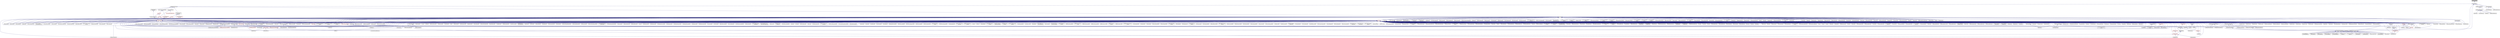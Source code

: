 digraph "promise_base.hpp"
{
  edge [fontname="Helvetica",fontsize="10",labelfontname="Helvetica",labelfontsize="10"];
  node [fontname="Helvetica",fontsize="10",shape=record];
  Node300 [label="promise_base.hpp",height=0.2,width=0.4,color="black", fillcolor="grey75", style="filled", fontcolor="black"];
  Node300 -> Node301 [dir="back",color="midnightblue",fontsize="10",style="solid",fontname="Helvetica"];
  Node301 [label="promise.hpp",height=0.2,width=0.4,color="black", fillcolor="white", style="filled",URL="$db/d3f/promise_8hpp.html"];
  Node301 -> Node302 [dir="back",color="midnightblue",fontsize="10",style="solid",fontname="Helvetica"];
  Node302 [label="packaged_action.hpp",height=0.2,width=0.4,color="black", fillcolor="white", style="filled",URL="$dd/d59/packaged__action_8hpp.html"];
  Node302 -> Node303 [dir="back",color="midnightblue",fontsize="10",style="solid",fontname="Helvetica"];
  Node303 [label="lcos.hpp",height=0.2,width=0.4,color="black", fillcolor="white", style="filled",URL="$d5/deb/lcos_8hpp.html"];
  Node303 -> Node304 [dir="back",color="midnightblue",fontsize="10",style="solid",fontname="Helvetica"];
  Node304 [label="allgather_and_gate.cpp",height=0.2,width=0.4,color="black", fillcolor="white", style="filled",URL="$d1/d56/allgather__and__gate_8cpp.html"];
  Node303 -> Node305 [dir="back",color="midnightblue",fontsize="10",style="solid",fontname="Helvetica"];
  Node305 [label="apex_balance.cpp",height=0.2,width=0.4,color="black", fillcolor="white", style="filled",URL="$d4/d8e/apex__balance_8cpp.html"];
  Node303 -> Node306 [dir="back",color="midnightblue",fontsize="10",style="solid",fontname="Helvetica"];
  Node306 [label="apex_policy_engine\l_active_thread_count.cpp",height=0.2,width=0.4,color="black", fillcolor="white", style="filled",URL="$d5/d01/apex__policy__engine__active__thread__count_8cpp.html"];
  Node303 -> Node307 [dir="back",color="midnightblue",fontsize="10",style="solid",fontname="Helvetica"];
  Node307 [label="apex_policy_engine\l_events.cpp",height=0.2,width=0.4,color="black", fillcolor="white", style="filled",URL="$df/d0f/apex__policy__engine__events_8cpp.html"];
  Node303 -> Node308 [dir="back",color="midnightblue",fontsize="10",style="solid",fontname="Helvetica"];
  Node308 [label="apex_policy_engine\l_periodic.cpp",height=0.2,width=0.4,color="black", fillcolor="white", style="filled",URL="$d5/d7b/apex__policy__engine__periodic_8cpp.html"];
  Node303 -> Node309 [dir="back",color="midnightblue",fontsize="10",style="solid",fontname="Helvetica"];
  Node309 [label="heartbeat.cpp",height=0.2,width=0.4,color="black", fillcolor="white", style="filled",URL="$d8/d98/heartbeat_8cpp.html"];
  Node303 -> Node310 [dir="back",color="midnightblue",fontsize="10",style="solid",fontname="Helvetica"];
  Node310 [label="hello_world_component.hpp",height=0.2,width=0.4,color="black", fillcolor="white", style="filled",URL="$df/df0/hello__world__component_8hpp.html"];
  Node310 -> Node311 [dir="back",color="midnightblue",fontsize="10",style="solid",fontname="Helvetica"];
  Node311 [label="hello_world_client.cpp",height=0.2,width=0.4,color="black", fillcolor="white", style="filled",URL="$d5/da6/hello__world__client_8cpp.html"];
  Node310 -> Node312 [dir="back",color="midnightblue",fontsize="10",style="solid",fontname="Helvetica"];
  Node312 [label="hello_world_component.cpp",height=0.2,width=0.4,color="black", fillcolor="white", style="filled",URL="$d8/daa/hello__world__component_8cpp.html"];
  Node303 -> Node313 [dir="back",color="midnightblue",fontsize="10",style="solid",fontname="Helvetica"];
  Node313 [label="row.hpp",height=0.2,width=0.4,color="black", fillcolor="white", style="filled",URL="$dc/d69/row_8hpp.html"];
  Node313 -> Node314 [dir="back",color="midnightblue",fontsize="10",style="solid",fontname="Helvetica"];
  Node314 [label="grid.hpp",height=0.2,width=0.4,color="red", fillcolor="white", style="filled",URL="$dc/d8a/grid_8hpp.html"];
  Node314 -> Node315 [dir="back",color="midnightblue",fontsize="10",style="solid",fontname="Helvetica"];
  Node315 [label="jacobi.cpp",height=0.2,width=0.4,color="black", fillcolor="white", style="filled",URL="$d2/d27/jacobi_8cpp.html"];
  Node314 -> Node316 [dir="back",color="midnightblue",fontsize="10",style="solid",fontname="Helvetica"];
  Node316 [label="solver.hpp",height=0.2,width=0.4,color="red", fillcolor="white", style="filled",URL="$db/d9a/server_2solver_8hpp.html"];
  Node316 -> Node318 [dir="back",color="midnightblue",fontsize="10",style="solid",fontname="Helvetica"];
  Node318 [label="solver.cpp",height=0.2,width=0.4,color="black", fillcolor="white", style="filled",URL="$d6/d94/solver_8cpp.html"];
  Node314 -> Node319 [dir="back",color="midnightblue",fontsize="10",style="solid",fontname="Helvetica"];
  Node319 [label="grid.cpp",height=0.2,width=0.4,color="black", fillcolor="white", style="filled",URL="$d6/d1b/jacobi__component_2grid_8cpp.html"];
  Node313 -> Node320 [dir="back",color="midnightblue",fontsize="10",style="solid",fontname="Helvetica"];
  Node320 [label="stencil_iterator.hpp",height=0.2,width=0.4,color="black", fillcolor="white", style="filled",URL="$dc/d5c/server_2stencil__iterator_8hpp.html"];
  Node320 -> Node316 [dir="back",color="midnightblue",fontsize="10",style="solid",fontname="Helvetica"];
  Node320 -> Node321 [dir="back",color="midnightblue",fontsize="10",style="solid",fontname="Helvetica"];
  Node321 [label="stencil_iterator.cpp",height=0.2,width=0.4,color="black", fillcolor="white", style="filled",URL="$d6/de1/server_2stencil__iterator_8cpp.html"];
  Node320 -> Node322 [dir="back",color="midnightblue",fontsize="10",style="solid",fontname="Helvetica"];
  Node322 [label="stencil_iterator.cpp",height=0.2,width=0.4,color="black", fillcolor="white", style="filled",URL="$d7/d71/stencil__iterator_8cpp.html"];
  Node313 -> Node319 [dir="back",color="midnightblue",fontsize="10",style="solid",fontname="Helvetica"];
  Node303 -> Node323 [dir="back",color="midnightblue",fontsize="10",style="solid",fontname="Helvetica"];
  Node323 [label="stencil_iterator.hpp",height=0.2,width=0.4,color="black", fillcolor="white", style="filled",URL="$d4/dc8/stencil__iterator_8hpp.html"];
  Node323 -> Node316 [dir="back",color="midnightblue",fontsize="10",style="solid",fontname="Helvetica"];
  Node323 -> Node320 [dir="back",color="midnightblue",fontsize="10",style="solid",fontname="Helvetica"];
  Node323 -> Node322 [dir="back",color="midnightblue",fontsize="10",style="solid",fontname="Helvetica"];
  Node303 -> Node320 [dir="back",color="midnightblue",fontsize="10",style="solid",fontname="Helvetica"];
  Node303 -> Node324 [dir="back",color="midnightblue",fontsize="10",style="solid",fontname="Helvetica"];
  Node324 [label="jacobi_hpx.cpp",height=0.2,width=0.4,color="black", fillcolor="white", style="filled",URL="$d8/d72/jacobi__hpx_8cpp.html"];
  Node303 -> Node325 [dir="back",color="midnightblue",fontsize="10",style="solid",fontname="Helvetica"];
  Node325 [label="jacobi_nonuniform_hpx.cpp",height=0.2,width=0.4,color="black", fillcolor="white", style="filled",URL="$de/d56/jacobi__nonuniform__hpx_8cpp.html"];
  Node303 -> Node326 [dir="back",color="midnightblue",fontsize="10",style="solid",fontname="Helvetica"];
  Node326 [label="enumerate_threads.cpp",height=0.2,width=0.4,color="black", fillcolor="white", style="filled",URL="$d3/dd4/enumerate__threads_8cpp.html"];
  Node303 -> Node327 [dir="back",color="midnightblue",fontsize="10",style="solid",fontname="Helvetica"];
  Node327 [label="fibonacci_await.cpp",height=0.2,width=0.4,color="black", fillcolor="white", style="filled",URL="$dc/d1c/fibonacci__await_8cpp.html"];
  Node303 -> Node328 [dir="back",color="midnightblue",fontsize="10",style="solid",fontname="Helvetica"];
  Node328 [label="fibonacci_dataflow.cpp",height=0.2,width=0.4,color="black", fillcolor="white", style="filled",URL="$df/d3d/fibonacci__dataflow_8cpp.html"];
  Node303 -> Node329 [dir="back",color="midnightblue",fontsize="10",style="solid",fontname="Helvetica"];
  Node329 [label="fibonacci_futures.cpp",height=0.2,width=0.4,color="black", fillcolor="white", style="filled",URL="$d6/de3/fibonacci__futures_8cpp.html"];
  Node303 -> Node330 [dir="back",color="midnightblue",fontsize="10",style="solid",fontname="Helvetica"];
  Node330 [label="fibonacci_futures_distributed.cpp",height=0.2,width=0.4,color="black", fillcolor="white", style="filled",URL="$d1/dc9/fibonacci__futures__distributed_8cpp.html"];
  Node303 -> Node331 [dir="back",color="midnightblue",fontsize="10",style="solid",fontname="Helvetica"];
  Node331 [label="fractals.cpp",height=0.2,width=0.4,color="black", fillcolor="white", style="filled",URL="$d8/d58/fractals_8cpp.html"];
  Node303 -> Node332 [dir="back",color="midnightblue",fontsize="10",style="solid",fontname="Helvetica"];
  Node332 [label="fractals_executor.cpp",height=0.2,width=0.4,color="black", fillcolor="white", style="filled",URL="$d9/da9/fractals__executor_8cpp.html"];
  Node303 -> Node333 [dir="back",color="midnightblue",fontsize="10",style="solid",fontname="Helvetica"];
  Node333 [label="fractals_struct.cpp",height=0.2,width=0.4,color="black", fillcolor="white", style="filled",URL="$d8/d2f/fractals__struct_8cpp.html"];
  Node303 -> Node334 [dir="back",color="midnightblue",fontsize="10",style="solid",fontname="Helvetica"];
  Node334 [label="hello_world.cpp",height=0.2,width=0.4,color="black", fillcolor="white", style="filled",URL="$d0/d67/hello__world_8cpp.html"];
  Node303 -> Node335 [dir="back",color="midnightblue",fontsize="10",style="solid",fontname="Helvetica"];
  Node335 [label="latch_local.cpp",height=0.2,width=0.4,color="black", fillcolor="white", style="filled",URL="$dd/dd3/latch__local_8cpp.html"];
  Node303 -> Node336 [dir="back",color="midnightblue",fontsize="10",style="solid",fontname="Helvetica"];
  Node336 [label="latch_remote.cpp",height=0.2,width=0.4,color="black", fillcolor="white", style="filled",URL="$df/d59/latch__remote_8cpp.html"];
  Node303 -> Node337 [dir="back",color="midnightblue",fontsize="10",style="solid",fontname="Helvetica"];
  Node337 [label="local_channel.cpp",height=0.2,width=0.4,color="black", fillcolor="white", style="filled",URL="$d0/d3e/local__channel_8cpp.html"];
  Node303 -> Node338 [dir="back",color="midnightblue",fontsize="10",style="solid",fontname="Helvetica"];
  Node338 [label="pingpong.cpp",height=0.2,width=0.4,color="black", fillcolor="white", style="filled",URL="$dd/d4d/pingpong_8cpp.html"];
  Node303 -> Node339 [dir="back",color="midnightblue",fontsize="10",style="solid",fontname="Helvetica"];
  Node339 [label="shared_mutex.cpp",height=0.2,width=0.4,color="black", fillcolor="white", style="filled",URL="$da/d0b/shared__mutex_8cpp.html"];
  Node303 -> Node340 [dir="back",color="midnightblue",fontsize="10",style="solid",fontname="Helvetica"];
  Node340 [label="wait_composition.cpp",height=0.2,width=0.4,color="black", fillcolor="white", style="filled",URL="$d6/d13/wait__composition_8cpp.html"];
  Node303 -> Node341 [dir="back",color="midnightblue",fontsize="10",style="solid",fontname="Helvetica"];
  Node341 [label="sheneos_compare.cpp",height=0.2,width=0.4,color="black", fillcolor="white", style="filled",URL="$dc/d11/sheneos__compare_8cpp.html"];
  Node303 -> Node342 [dir="back",color="midnightblue",fontsize="10",style="solid",fontname="Helvetica"];
  Node342 [label="spell_check_file.cpp",height=0.2,width=0.4,color="black", fillcolor="white", style="filled",URL="$df/df7/spell__check__file_8cpp.html"];
  Node303 -> Node343 [dir="back",color="midnightblue",fontsize="10",style="solid",fontname="Helvetica"];
  Node343 [label="spell_check_simple.cpp",height=0.2,width=0.4,color="black", fillcolor="white", style="filled",URL="$dd/d54/spell__check__simple_8cpp.html"];
  Node303 -> Node344 [dir="back",color="midnightblue",fontsize="10",style="solid",fontname="Helvetica"];
  Node344 [label="simple_central_tuplespace\l_client.cpp",height=0.2,width=0.4,color="black", fillcolor="white", style="filled",URL="$d1/d7b/simple__central__tuplespace__client_8cpp.html"];
  Node303 -> Node345 [dir="back",color="midnightblue",fontsize="10",style="solid",fontname="Helvetica"];
  Node345 [label="hpx.hpp",height=0.2,width=0.4,color="red", fillcolor="white", style="filled",URL="$d0/daa/hpx_8hpp.html"];
  Node345 -> Node346 [dir="back",color="midnightblue",fontsize="10",style="solid",fontname="Helvetica"];
  Node346 [label="1d_stencil_1.cpp",height=0.2,width=0.4,color="black", fillcolor="white", style="filled",URL="$d2/db1/1d__stencil__1_8cpp.html"];
  Node345 -> Node347 [dir="back",color="midnightblue",fontsize="10",style="solid",fontname="Helvetica"];
  Node347 [label="1d_stencil_2.cpp",height=0.2,width=0.4,color="black", fillcolor="white", style="filled",URL="$d3/dd1/1d__stencil__2_8cpp.html"];
  Node345 -> Node348 [dir="back",color="midnightblue",fontsize="10",style="solid",fontname="Helvetica"];
  Node348 [label="1d_stencil_3.cpp",height=0.2,width=0.4,color="black", fillcolor="white", style="filled",URL="$db/d19/1d__stencil__3_8cpp.html"];
  Node345 -> Node349 [dir="back",color="midnightblue",fontsize="10",style="solid",fontname="Helvetica"];
  Node349 [label="1d_stencil_4.cpp",height=0.2,width=0.4,color="black", fillcolor="white", style="filled",URL="$d1/d7d/1d__stencil__4_8cpp.html"];
  Node345 -> Node350 [dir="back",color="midnightblue",fontsize="10",style="solid",fontname="Helvetica"];
  Node350 [label="1d_stencil_4_parallel.cpp",height=0.2,width=0.4,color="black", fillcolor="white", style="filled",URL="$d6/d05/1d__stencil__4__parallel_8cpp.html"];
  Node345 -> Node351 [dir="back",color="midnightblue",fontsize="10",style="solid",fontname="Helvetica"];
  Node351 [label="1d_stencil_4_repart.cpp",height=0.2,width=0.4,color="black", fillcolor="white", style="filled",URL="$d0/d6b/1d__stencil__4__repart_8cpp.html"];
  Node345 -> Node352 [dir="back",color="midnightblue",fontsize="10",style="solid",fontname="Helvetica"];
  Node352 [label="1d_stencil_4_throttle.cpp",height=0.2,width=0.4,color="black", fillcolor="white", style="filled",URL="$d6/de5/1d__stencil__4__throttle_8cpp.html"];
  Node345 -> Node353 [dir="back",color="midnightblue",fontsize="10",style="solid",fontname="Helvetica"];
  Node353 [label="1d_stencil_5.cpp",height=0.2,width=0.4,color="black", fillcolor="white", style="filled",URL="$d7/d2a/1d__stencil__5_8cpp.html"];
  Node345 -> Node354 [dir="back",color="midnightblue",fontsize="10",style="solid",fontname="Helvetica"];
  Node354 [label="1d_stencil_6.cpp",height=0.2,width=0.4,color="black", fillcolor="white", style="filled",URL="$db/de7/1d__stencil__6_8cpp.html"];
  Node345 -> Node355 [dir="back",color="midnightblue",fontsize="10",style="solid",fontname="Helvetica"];
  Node355 [label="1d_stencil_7.cpp",height=0.2,width=0.4,color="black", fillcolor="white", style="filled",URL="$d4/d5a/1d__stencil__7_8cpp.html"];
  Node345 -> Node356 [dir="back",color="midnightblue",fontsize="10",style="solid",fontname="Helvetica"];
  Node356 [label="1d_stencil_8.cpp",height=0.2,width=0.4,color="black", fillcolor="white", style="filled",URL="$df/de0/1d__stencil__8_8cpp.html"];
  Node345 -> Node357 [dir="back",color="midnightblue",fontsize="10",style="solid",fontname="Helvetica"];
  Node357 [label="accumulator.cpp",height=0.2,width=0.4,color="black", fillcolor="white", style="filled",URL="$d1/d81/accumulator_8cpp.html"];
  Node345 -> Node358 [dir="back",color="midnightblue",fontsize="10",style="solid",fontname="Helvetica"];
  Node358 [label="accumulator.hpp",height=0.2,width=0.4,color="red", fillcolor="white", style="filled",URL="$d4/d9d/server_2accumulator_8hpp.html"];
  Node358 -> Node357 [dir="back",color="midnightblue",fontsize="10",style="solid",fontname="Helvetica"];
  Node345 -> Node361 [dir="back",color="midnightblue",fontsize="10",style="solid",fontname="Helvetica"];
  Node361 [label="template_function_accumulator.hpp",height=0.2,width=0.4,color="black", fillcolor="white", style="filled",URL="$d7/da6/server_2template__function__accumulator_8hpp.html"];
  Node361 -> Node362 [dir="back",color="midnightblue",fontsize="10",style="solid",fontname="Helvetica"];
  Node362 [label="template_function_accumulator.cpp",height=0.2,width=0.4,color="black", fillcolor="white", style="filled",URL="$d5/d02/template__function__accumulator_8cpp.html"];
  Node361 -> Node363 [dir="back",color="midnightblue",fontsize="10",style="solid",fontname="Helvetica"];
  Node363 [label="template_function_accumulator.hpp",height=0.2,width=0.4,color="red", fillcolor="white", style="filled",URL="$d3/de9/template__function__accumulator_8hpp.html"];
  Node345 -> Node365 [dir="back",color="midnightblue",fontsize="10",style="solid",fontname="Helvetica"];
  Node365 [label="template_accumulator.cpp",height=0.2,width=0.4,color="black", fillcolor="white", style="filled",URL="$d0/d4a/template__accumulator_8cpp.html"];
  Node345 -> Node362 [dir="back",color="midnightblue",fontsize="10",style="solid",fontname="Helvetica"];
  Node345 -> Node363 [dir="back",color="midnightblue",fontsize="10",style="solid",fontname="Helvetica"];
  Node345 -> Node366 [dir="back",color="midnightblue",fontsize="10",style="solid",fontname="Helvetica"];
  Node366 [label="allgather_module.cpp",height=0.2,width=0.4,color="black", fillcolor="white", style="filled",URL="$df/de4/allgather__module_8cpp.html"];
  Node345 -> Node367 [dir="back",color="midnightblue",fontsize="10",style="solid",fontname="Helvetica"];
  Node367 [label="allgather.cpp",height=0.2,width=0.4,color="black", fillcolor="white", style="filled",URL="$d7/d06/allgather_8cpp.html"];
  Node345 -> Node304 [dir="back",color="midnightblue",fontsize="10",style="solid",fontname="Helvetica"];
  Node345 -> Node368 [dir="back",color="midnightblue",fontsize="10",style="solid",fontname="Helvetica"];
  Node368 [label="ag_client.cpp",height=0.2,width=0.4,color="black", fillcolor="white", style="filled",URL="$d4/d5d/ag__client_8cpp.html"];
  Node345 -> Node369 [dir="back",color="midnightblue",fontsize="10",style="solid",fontname="Helvetica"];
  Node369 [label="hpx_thread_phase.cpp",height=0.2,width=0.4,color="black", fillcolor="white", style="filled",URL="$d5/dca/hpx__thread__phase_8cpp.html"];
  Node345 -> Node370 [dir="back",color="midnightblue",fontsize="10",style="solid",fontname="Helvetica"];
  Node370 [label="os_thread_num.cpp",height=0.2,width=0.4,color="black", fillcolor="white", style="filled",URL="$d2/dfb/os__thread__num_8cpp.html"];
  Node345 -> Node371 [dir="back",color="midnightblue",fontsize="10",style="solid",fontname="Helvetica"];
  Node371 [label="cancelable_action.cpp",height=0.2,width=0.4,color="black", fillcolor="white", style="filled",URL="$d5/d0c/cancelable__action_8cpp.html"];
  Node345 -> Node372 [dir="back",color="midnightblue",fontsize="10",style="solid",fontname="Helvetica"];
  Node372 [label="cancelable_action.hpp",height=0.2,width=0.4,color="black", fillcolor="white", style="filled",URL="$d5/d4d/server_2cancelable__action_8hpp.html"];
  Node372 -> Node371 [dir="back",color="midnightblue",fontsize="10",style="solid",fontname="Helvetica"];
  Node372 -> Node373 [dir="back",color="midnightblue",fontsize="10",style="solid",fontname="Helvetica"];
  Node373 [label="cancelable_action.hpp",height=0.2,width=0.4,color="red", fillcolor="white", style="filled",URL="$d0/da3/stubs_2cancelable__action_8hpp.html"];
  Node345 -> Node373 [dir="back",color="midnightblue",fontsize="10",style="solid",fontname="Helvetica"];
  Node345 -> Node375 [dir="back",color="midnightblue",fontsize="10",style="solid",fontname="Helvetica"];
  Node375 [label="cancelable_action_client.cpp",height=0.2,width=0.4,color="black", fillcolor="white", style="filled",URL="$d1/db8/cancelable__action__client_8cpp.html"];
  Node345 -> Node376 [dir="back",color="midnightblue",fontsize="10",style="solid",fontname="Helvetica"];
  Node376 [label="cublas_matmul.cpp",height=0.2,width=0.4,color="black", fillcolor="white", style="filled",URL="$dd/d84/cublas__matmul_8cpp.html"];
  Node345 -> Node377 [dir="back",color="midnightblue",fontsize="10",style="solid",fontname="Helvetica"];
  Node377 [label="win_perf_counters.cpp",height=0.2,width=0.4,color="black", fillcolor="white", style="filled",URL="$d8/d11/win__perf__counters_8cpp.html"];
  Node345 -> Node378 [dir="back",color="midnightblue",fontsize="10",style="solid",fontname="Helvetica"];
  Node378 [label="win_perf_counters.hpp",height=0.2,width=0.4,color="black", fillcolor="white", style="filled",URL="$d5/da7/win__perf__counters_8hpp.html"];
  Node345 -> Node310 [dir="back",color="midnightblue",fontsize="10",style="solid",fontname="Helvetica"];
  Node345 -> Node379 [dir="back",color="midnightblue",fontsize="10",style="solid",fontname="Helvetica"];
  Node379 [label="interpolate1d.cpp",height=0.2,width=0.4,color="black", fillcolor="white", style="filled",URL="$d0/d05/interpolate1d_8cpp.html"];
  Node345 -> Node380 [dir="back",color="midnightblue",fontsize="10",style="solid",fontname="Helvetica"];
  Node380 [label="partition.hpp",height=0.2,width=0.4,color="black", fillcolor="white", style="filled",URL="$d0/d7a/examples_2interpolate1d_2interpolate1d_2partition_8hpp.html"];
  Node380 -> Node379 [dir="back",color="midnightblue",fontsize="10",style="solid",fontname="Helvetica"];
  Node380 -> Node381 [dir="back",color="midnightblue",fontsize="10",style="solid",fontname="Helvetica"];
  Node381 [label="interpolate1d.hpp",height=0.2,width=0.4,color="red", fillcolor="white", style="filled",URL="$d4/dc7/interpolate1d_8hpp.html"];
  Node381 -> Node379 [dir="back",color="midnightblue",fontsize="10",style="solid",fontname="Helvetica"];
  Node345 -> Node383 [dir="back",color="midnightblue",fontsize="10",style="solid",fontname="Helvetica"];
  Node383 [label="partition.hpp",height=0.2,width=0.4,color="black", fillcolor="white", style="filled",URL="$d0/dff/examples_2interpolate1d_2interpolate1d_2server_2partition_8hpp.html"];
  Node383 -> Node380 [dir="back",color="midnightblue",fontsize="10",style="solid",fontname="Helvetica"];
  Node383 -> Node384 [dir="back",color="midnightblue",fontsize="10",style="solid",fontname="Helvetica"];
  Node384 [label="partition.cpp",height=0.2,width=0.4,color="black", fillcolor="white", style="filled",URL="$d0/d4f/examples_2interpolate1d_2interpolate1d_2server_2partition_8cpp.html"];
  Node345 -> Node381 [dir="back",color="midnightblue",fontsize="10",style="solid",fontname="Helvetica"];
  Node345 -> Node385 [dir="back",color="midnightblue",fontsize="10",style="solid",fontname="Helvetica"];
  Node385 [label="read_values.cpp",height=0.2,width=0.4,color="black", fillcolor="white", style="filled",URL="$d0/d8c/interpolate1d_2interpolate1d_2read__values_8cpp.html"];
  Node345 -> Node384 [dir="back",color="midnightblue",fontsize="10",style="solid",fontname="Helvetica"];
  Node345 -> Node315 [dir="back",color="midnightblue",fontsize="10",style="solid",fontname="Helvetica"];
  Node345 -> Node319 [dir="back",color="midnightblue",fontsize="10",style="solid",fontname="Helvetica"];
  Node345 -> Node386 [dir="back",color="midnightblue",fontsize="10",style="solid",fontname="Helvetica"];
  Node386 [label="row.cpp",height=0.2,width=0.4,color="black", fillcolor="white", style="filled",URL="$d3/d86/server_2row_8cpp.html"];
  Node345 -> Node318 [dir="back",color="midnightblue",fontsize="10",style="solid",fontname="Helvetica"];
  Node345 -> Node321 [dir="back",color="midnightblue",fontsize="10",style="solid",fontname="Helvetica"];
  Node345 -> Node322 [dir="back",color="midnightblue",fontsize="10",style="solid",fontname="Helvetica"];
  Node345 -> Node387 [dir="back",color="midnightblue",fontsize="10",style="solid",fontname="Helvetica"];
  Node387 [label="jacobi.cpp",height=0.2,width=0.4,color="black", fillcolor="white", style="filled",URL="$d3/d44/smp_2jacobi_8cpp.html"];
  Node345 -> Node324 [dir="back",color="midnightblue",fontsize="10",style="solid",fontname="Helvetica"];
  Node345 -> Node388 [dir="back",color="midnightblue",fontsize="10",style="solid",fontname="Helvetica"];
  Node388 [label="jacobi_nonuniform.cpp",height=0.2,width=0.4,color="black", fillcolor="white", style="filled",URL="$dd/ddc/jacobi__nonuniform_8cpp.html"];
  Node345 -> Node325 [dir="back",color="midnightblue",fontsize="10",style="solid",fontname="Helvetica"];
  Node345 -> Node389 [dir="back",color="midnightblue",fontsize="10",style="solid",fontname="Helvetica"];
  Node389 [label="nqueen.cpp",height=0.2,width=0.4,color="black", fillcolor="white", style="filled",URL="$db/dca/nqueen_8cpp.html"];
  Node345 -> Node390 [dir="back",color="midnightblue",fontsize="10",style="solid",fontname="Helvetica"];
  Node390 [label="nqueen.hpp",height=0.2,width=0.4,color="red", fillcolor="white", style="filled",URL="$de/d58/server_2nqueen_8hpp.html"];
  Node390 -> Node389 [dir="back",color="midnightblue",fontsize="10",style="solid",fontname="Helvetica"];
  Node345 -> Node393 [dir="back",color="midnightblue",fontsize="10",style="solid",fontname="Helvetica"];
  Node393 [label="nqueen_client.cpp",height=0.2,width=0.4,color="black", fillcolor="white", style="filled",URL="$d3/d5e/nqueen__client_8cpp.html"];
  Node345 -> Node394 [dir="back",color="midnightblue",fontsize="10",style="solid",fontname="Helvetica"];
  Node394 [label="sine.cpp",height=0.2,width=0.4,color="black", fillcolor="white", style="filled",URL="$d3/d0d/server_2sine_8cpp.html"];
  Node345 -> Node395 [dir="back",color="midnightblue",fontsize="10",style="solid",fontname="Helvetica"];
  Node395 [label="sine.hpp",height=0.2,width=0.4,color="black", fillcolor="white", style="filled",URL="$d8/dac/sine_8hpp.html"];
  Node395 -> Node394 [dir="back",color="midnightblue",fontsize="10",style="solid",fontname="Helvetica"];
  Node395 -> Node396 [dir="back",color="midnightblue",fontsize="10",style="solid",fontname="Helvetica"];
  Node396 [label="sine.cpp",height=0.2,width=0.4,color="black", fillcolor="white", style="filled",URL="$d5/dd8/sine_8cpp.html"];
  Node345 -> Node396 [dir="back",color="midnightblue",fontsize="10",style="solid",fontname="Helvetica"];
  Node345 -> Node397 [dir="back",color="midnightblue",fontsize="10",style="solid",fontname="Helvetica"];
  Node397 [label="sine_client.cpp",height=0.2,width=0.4,color="black", fillcolor="white", style="filled",URL="$db/d62/sine__client_8cpp.html"];
  Node345 -> Node398 [dir="back",color="midnightblue",fontsize="10",style="solid",fontname="Helvetica"];
  Node398 [label="qt.cpp",height=0.2,width=0.4,color="black", fillcolor="white", style="filled",URL="$df/d90/qt_8cpp.html"];
  Node345 -> Node399 [dir="back",color="midnightblue",fontsize="10",style="solid",fontname="Helvetica"];
  Node399 [label="queue_client.cpp",height=0.2,width=0.4,color="black", fillcolor="white", style="filled",URL="$d7/d96/queue__client_8cpp.html"];
  Node345 -> Node400 [dir="back",color="midnightblue",fontsize="10",style="solid",fontname="Helvetica"];
  Node400 [label="customize_async.cpp",height=0.2,width=0.4,color="black", fillcolor="white", style="filled",URL="$d0/d82/customize__async_8cpp.html"];
  Node345 -> Node401 [dir="back",color="midnightblue",fontsize="10",style="solid",fontname="Helvetica"];
  Node401 [label="data_actions.cpp",height=0.2,width=0.4,color="black", fillcolor="white", style="filled",URL="$dc/d68/data__actions_8cpp.html"];
  Node345 -> Node402 [dir="back",color="midnightblue",fontsize="10",style="solid",fontname="Helvetica"];
  Node402 [label="error_handling.cpp",height=0.2,width=0.4,color="black", fillcolor="white", style="filled",URL="$d9/d96/error__handling_8cpp.html"];
  Node345 -> Node403 [dir="back",color="midnightblue",fontsize="10",style="solid",fontname="Helvetica"];
  Node403 [label="event_synchronization.cpp",height=0.2,width=0.4,color="black", fillcolor="white", style="filled",URL="$d0/d35/event__synchronization_8cpp.html"];
  Node345 -> Node404 [dir="back",color="midnightblue",fontsize="10",style="solid",fontname="Helvetica"];
  Node404 [label="factorial.cpp",height=0.2,width=0.4,color="black", fillcolor="white", style="filled",URL="$d9/d00/factorial_8cpp.html"];
  Node345 -> Node405 [dir="back",color="midnightblue",fontsize="10",style="solid",fontname="Helvetica"];
  Node405 [label="file_serialization.cpp",height=0.2,width=0.4,color="black", fillcolor="white", style="filled",URL="$de/d58/file__serialization_8cpp.html"];
  Node345 -> Node406 [dir="back",color="midnightblue",fontsize="10",style="solid",fontname="Helvetica"];
  Node406 [label="init_globally.cpp",height=0.2,width=0.4,color="black", fillcolor="white", style="filled",URL="$d6/dad/init__globally_8cpp.html"];
  Node345 -> Node407 [dir="back",color="midnightblue",fontsize="10",style="solid",fontname="Helvetica"];
  Node407 [label="interest_calculator.cpp",height=0.2,width=0.4,color="black", fillcolor="white", style="filled",URL="$d2/d86/interest__calculator_8cpp.html"];
  Node345 -> Node408 [dir="back",color="midnightblue",fontsize="10",style="solid",fontname="Helvetica"];
  Node408 [label="non_atomic_rma.cpp",height=0.2,width=0.4,color="black", fillcolor="white", style="filled",URL="$d7/d8b/non__atomic__rma_8cpp.html"];
  Node345 -> Node409 [dir="back",color="midnightblue",fontsize="10",style="solid",fontname="Helvetica"];
  Node409 [label="partitioned_vector\l_spmd_foreach.cpp",height=0.2,width=0.4,color="black", fillcolor="white", style="filled",URL="$db/d7c/partitioned__vector__spmd__foreach_8cpp.html"];
  Node345 -> Node410 [dir="back",color="midnightblue",fontsize="10",style="solid",fontname="Helvetica"];
  Node410 [label="pipeline1.cpp",height=0.2,width=0.4,color="black", fillcolor="white", style="filled",URL="$d5/d77/pipeline1_8cpp.html"];
  Node345 -> Node411 [dir="back",color="midnightblue",fontsize="10",style="solid",fontname="Helvetica"];
  Node411 [label="quicksort.cpp",height=0.2,width=0.4,color="black", fillcolor="white", style="filled",URL="$d3/d1e/quicksort_8cpp.html"];
  Node345 -> Node412 [dir="back",color="midnightblue",fontsize="10",style="solid",fontname="Helvetica"];
  Node412 [label="receive_buffer.cpp",height=0.2,width=0.4,color="black", fillcolor="white", style="filled",URL="$d7/d10/receive__buffer_8cpp.html"];
  Node345 -> Node413 [dir="back",color="midnightblue",fontsize="10",style="solid",fontname="Helvetica"];
  Node413 [label="safe_object.cpp",height=0.2,width=0.4,color="black", fillcolor="white", style="filled",URL="$dd/d52/safe__object_8cpp.html"];
  Node345 -> Node414 [dir="back",color="midnightblue",fontsize="10",style="solid",fontname="Helvetica"];
  Node414 [label="sort_by_key_demo.cpp",height=0.2,width=0.4,color="black", fillcolor="white", style="filled",URL="$da/d20/sort__by__key__demo_8cpp.html"];
  Node345 -> Node415 [dir="back",color="midnightblue",fontsize="10",style="solid",fontname="Helvetica"];
  Node415 [label="timed_wake.cpp",height=0.2,width=0.4,color="black", fillcolor="white", style="filled",URL="$d8/df9/timed__wake_8cpp.html"];
  Node345 -> Node416 [dir="back",color="midnightblue",fontsize="10",style="solid",fontname="Helvetica"];
  Node416 [label="vector_counting_dotproduct.cpp",height=0.2,width=0.4,color="black", fillcolor="white", style="filled",URL="$df/de9/vector__counting__dotproduct_8cpp.html"];
  Node345 -> Node417 [dir="back",color="midnightblue",fontsize="10",style="solid",fontname="Helvetica"];
  Node417 [label="vector_zip_dotproduct.cpp",height=0.2,width=0.4,color="black", fillcolor="white", style="filled",URL="$dc/d18/vector__zip__dotproduct_8cpp.html"];
  Node345 -> Node418 [dir="back",color="midnightblue",fontsize="10",style="solid",fontname="Helvetica"];
  Node418 [label="zerocopy_rdma.cpp",height=0.2,width=0.4,color="black", fillcolor="white", style="filled",URL="$d1/dad/zerocopy__rdma_8cpp.html"];
  Node345 -> Node419 [dir="back",color="midnightblue",fontsize="10",style="solid",fontname="Helvetica"];
  Node419 [label="random_mem_access.cpp",height=0.2,width=0.4,color="black", fillcolor="white", style="filled",URL="$d1/d51/random__mem__access_8cpp.html"];
  Node345 -> Node420 [dir="back",color="midnightblue",fontsize="10",style="solid",fontname="Helvetica"];
  Node420 [label="random_mem_access.hpp",height=0.2,width=0.4,color="red", fillcolor="white", style="filled",URL="$d0/d19/server_2random__mem__access_8hpp.html"];
  Node420 -> Node419 [dir="back",color="midnightblue",fontsize="10",style="solid",fontname="Helvetica"];
  Node345 -> Node423 [dir="back",color="midnightblue",fontsize="10",style="solid",fontname="Helvetica"];
  Node423 [label="random_mem_access_client.cpp",height=0.2,width=0.4,color="black", fillcolor="white", style="filled",URL="$df/d1b/random__mem__access__client_8cpp.html"];
  Node345 -> Node424 [dir="back",color="midnightblue",fontsize="10",style="solid",fontname="Helvetica"];
  Node424 [label="oversubscribing_resource\l_partitioner.cpp",height=0.2,width=0.4,color="black", fillcolor="white", style="filled",URL="$dd/dee/oversubscribing__resource__partitioner_8cpp.html"];
  Node345 -> Node425 [dir="back",color="midnightblue",fontsize="10",style="solid",fontname="Helvetica"];
  Node425 [label="simple_resource_partitioner.cpp",height=0.2,width=0.4,color="black", fillcolor="white", style="filled",URL="$d5/df9/simple__resource__partitioner_8cpp.html"];
  Node345 -> Node426 [dir="back",color="midnightblue",fontsize="10",style="solid",fontname="Helvetica"];
  Node426 [label="dimension.hpp",height=0.2,width=0.4,color="red", fillcolor="white", style="filled",URL="$d6/d39/sheneos_2sheneos_2dimension_8hpp.html"];
  Node426 -> Node432 [dir="back",color="midnightblue",fontsize="10",style="solid",fontname="Helvetica"];
  Node432 [label="partition3d.hpp",height=0.2,width=0.4,color="black", fillcolor="white", style="filled",URL="$dd/dbf/server_2partition3d_8hpp.html"];
  Node432 -> Node433 [dir="back",color="midnightblue",fontsize="10",style="solid",fontname="Helvetica"];
  Node433 [label="partition3d.hpp",height=0.2,width=0.4,color="black", fillcolor="white", style="filled",URL="$d1/d50/partition3d_8hpp.html"];
  Node433 -> Node429 [dir="back",color="midnightblue",fontsize="10",style="solid",fontname="Helvetica"];
  Node429 [label="interpolator.cpp",height=0.2,width=0.4,color="black", fillcolor="white", style="filled",URL="$d5/d02/interpolator_8cpp.html"];
  Node433 -> Node434 [dir="back",color="midnightblue",fontsize="10",style="solid",fontname="Helvetica"];
  Node434 [label="interpolator.hpp",height=0.2,width=0.4,color="red", fillcolor="white", style="filled",URL="$dc/d3b/interpolator_8hpp.html"];
  Node434 -> Node429 [dir="back",color="midnightblue",fontsize="10",style="solid",fontname="Helvetica"];
  Node434 -> Node341 [dir="back",color="midnightblue",fontsize="10",style="solid",fontname="Helvetica"];
  Node434 -> Node436 [dir="back",color="midnightblue",fontsize="10",style="solid",fontname="Helvetica"];
  Node436 [label="sheneos_test.cpp",height=0.2,width=0.4,color="black", fillcolor="white", style="filled",URL="$d4/d6e/sheneos__test_8cpp.html"];
  Node432 -> Node431 [dir="back",color="midnightblue",fontsize="10",style="solid",fontname="Helvetica"];
  Node431 [label="partition3d.cpp",height=0.2,width=0.4,color="black", fillcolor="white", style="filled",URL="$de/d70/partition3d_8cpp.html"];
  Node345 -> Node429 [dir="back",color="midnightblue",fontsize="10",style="solid",fontname="Helvetica"];
  Node345 -> Node433 [dir="back",color="midnightblue",fontsize="10",style="solid",fontname="Helvetica"];
  Node345 -> Node432 [dir="back",color="midnightblue",fontsize="10",style="solid",fontname="Helvetica"];
  Node345 -> Node434 [dir="back",color="midnightblue",fontsize="10",style="solid",fontname="Helvetica"];
  Node345 -> Node437 [dir="back",color="midnightblue",fontsize="10",style="solid",fontname="Helvetica"];
  Node437 [label="configuration.hpp",height=0.2,width=0.4,color="red", fillcolor="white", style="filled",URL="$dc/d0a/configuration_8hpp.html"];
  Node437 -> Node434 [dir="back",color="midnightblue",fontsize="10",style="solid",fontname="Helvetica"];
  Node345 -> Node430 [dir="back",color="midnightblue",fontsize="10",style="solid",fontname="Helvetica"];
  Node430 [label="read_values.cpp",height=0.2,width=0.4,color="black", fillcolor="white", style="filled",URL="$d7/da4/sheneos_2sheneos_2read__values_8cpp.html"];
  Node345 -> Node431 [dir="back",color="midnightblue",fontsize="10",style="solid",fontname="Helvetica"];
  Node345 -> Node436 [dir="back",color="midnightblue",fontsize="10",style="solid",fontname="Helvetica"];
  Node345 -> Node439 [dir="back",color="midnightblue",fontsize="10",style="solid",fontname="Helvetica"];
  Node439 [label="startup_shutdown.cpp",height=0.2,width=0.4,color="black", fillcolor="white", style="filled",URL="$d3/dfc/server_2startup__shutdown_8cpp.html"];
  Node345 -> Node440 [dir="back",color="midnightblue",fontsize="10",style="solid",fontname="Helvetica"];
  Node440 [label="startup_shutdown.cpp",height=0.2,width=0.4,color="black", fillcolor="white", style="filled",URL="$d0/ddb/startup__shutdown_8cpp.html"];
  Node345 -> Node441 [dir="back",color="midnightblue",fontsize="10",style="solid",fontname="Helvetica"];
  Node441 [label="spin.cpp",height=0.2,width=0.4,color="black", fillcolor="white", style="filled",URL="$d7/df2/spin_8cpp.html"];
  Node345 -> Node442 [dir="back",color="midnightblue",fontsize="10",style="solid",fontname="Helvetica"];
  Node442 [label="throttle.cpp",height=0.2,width=0.4,color="black", fillcolor="white", style="filled",URL="$de/d56/server_2throttle_8cpp.html"];
  Node345 -> Node443 [dir="back",color="midnightblue",fontsize="10",style="solid",fontname="Helvetica"];
  Node443 [label="throttle.hpp",height=0.2,width=0.4,color="black", fillcolor="white", style="filled",URL="$db/dc9/server_2throttle_8hpp.html"];
  Node443 -> Node442 [dir="back",color="midnightblue",fontsize="10",style="solid",fontname="Helvetica"];
  Node443 -> Node444 [dir="back",color="midnightblue",fontsize="10",style="solid",fontname="Helvetica"];
  Node444 [label="throttle.hpp",height=0.2,width=0.4,color="black", fillcolor="white", style="filled",URL="$d5/dec/stubs_2throttle_8hpp.html"];
  Node444 -> Node445 [dir="back",color="midnightblue",fontsize="10",style="solid",fontname="Helvetica"];
  Node445 [label="throttle.hpp",height=0.2,width=0.4,color="red", fillcolor="white", style="filled",URL="$d2/d2e/throttle_8hpp.html"];
  Node445 -> Node446 [dir="back",color="midnightblue",fontsize="10",style="solid",fontname="Helvetica"];
  Node446 [label="throttle.cpp",height=0.2,width=0.4,color="black", fillcolor="white", style="filled",URL="$db/d02/throttle_8cpp.html"];
  Node345 -> Node444 [dir="back",color="midnightblue",fontsize="10",style="solid",fontname="Helvetica"];
  Node345 -> Node446 [dir="back",color="midnightblue",fontsize="10",style="solid",fontname="Helvetica"];
  Node345 -> Node445 [dir="back",color="midnightblue",fontsize="10",style="solid",fontname="Helvetica"];
  Node345 -> Node448 [dir="back",color="midnightblue",fontsize="10",style="solid",fontname="Helvetica"];
  Node448 [label="transpose_await.cpp",height=0.2,width=0.4,color="black", fillcolor="white", style="filled",URL="$de/d68/transpose__await_8cpp.html"];
  Node345 -> Node449 [dir="back",color="midnightblue",fontsize="10",style="solid",fontname="Helvetica"];
  Node449 [label="transpose_block.cpp",height=0.2,width=0.4,color="black", fillcolor="white", style="filled",URL="$d0/de1/transpose__block_8cpp.html"];
  Node345 -> Node450 [dir="back",color="midnightblue",fontsize="10",style="solid",fontname="Helvetica"];
  Node450 [label="transpose_block_numa.cpp",height=0.2,width=0.4,color="black", fillcolor="white", style="filled",URL="$dd/d3b/transpose__block__numa_8cpp.html"];
  Node345 -> Node451 [dir="back",color="midnightblue",fontsize="10",style="solid",fontname="Helvetica"];
  Node451 [label="transpose_serial.cpp",height=0.2,width=0.4,color="black", fillcolor="white", style="filled",URL="$db/d74/transpose__serial_8cpp.html"];
  Node345 -> Node452 [dir="back",color="midnightblue",fontsize="10",style="solid",fontname="Helvetica"];
  Node452 [label="transpose_serial_block.cpp",height=0.2,width=0.4,color="black", fillcolor="white", style="filled",URL="$d8/daa/transpose__serial__block_8cpp.html"];
  Node345 -> Node453 [dir="back",color="midnightblue",fontsize="10",style="solid",fontname="Helvetica"];
  Node453 [label="transpose_serial_vector.cpp",height=0.2,width=0.4,color="black", fillcolor="white", style="filled",URL="$d4/d04/transpose__serial__vector_8cpp.html"];
  Node345 -> Node454 [dir="back",color="midnightblue",fontsize="10",style="solid",fontname="Helvetica"];
  Node454 [label="transpose_smp.cpp",height=0.2,width=0.4,color="black", fillcolor="white", style="filled",URL="$d2/d99/transpose__smp_8cpp.html"];
  Node345 -> Node455 [dir="back",color="midnightblue",fontsize="10",style="solid",fontname="Helvetica"];
  Node455 [label="transpose_smp_block.cpp",height=0.2,width=0.4,color="black", fillcolor="white", style="filled",URL="$da/d4d/transpose__smp__block_8cpp.html"];
  Node345 -> Node456 [dir="back",color="midnightblue",fontsize="10",style="solid",fontname="Helvetica"];
  Node456 [label="simple_central_tuplespace.hpp",height=0.2,width=0.4,color="red", fillcolor="white", style="filled",URL="$db/d69/server_2simple__central__tuplespace_8hpp.html"];
  Node456 -> Node457 [dir="back",color="midnightblue",fontsize="10",style="solid",fontname="Helvetica"];
  Node457 [label="simple_central_tuplespace.cpp",height=0.2,width=0.4,color="black", fillcolor="white", style="filled",URL="$d3/dec/simple__central__tuplespace_8cpp.html"];
  Node345 -> Node460 [dir="back",color="midnightblue",fontsize="10",style="solid",fontname="Helvetica"];
  Node460 [label="tuples_warehouse.hpp",height=0.2,width=0.4,color="black", fillcolor="white", style="filled",URL="$da/de6/tuples__warehouse_8hpp.html"];
  Node460 -> Node456 [dir="back",color="midnightblue",fontsize="10",style="solid",fontname="Helvetica"];
  Node345 -> Node457 [dir="back",color="midnightblue",fontsize="10",style="solid",fontname="Helvetica"];
  Node345 -> Node461 [dir="back",color="midnightblue",fontsize="10",style="solid",fontname="Helvetica"];
  Node461 [label="hpx_runtime.cpp",height=0.2,width=0.4,color="black", fillcolor="white", style="filled",URL="$d7/d1e/hpx__runtime_8cpp.html"];
  Node345 -> Node462 [dir="back",color="midnightblue",fontsize="10",style="solid",fontname="Helvetica"];
  Node462 [label="synchronize.cpp",height=0.2,width=0.4,color="black", fillcolor="white", style="filled",URL="$da/da2/synchronize_8cpp.html"];
  Node345 -> Node463 [dir="back",color="midnightblue",fontsize="10",style="solid",fontname="Helvetica"];
  Node463 [label="agas_cache_timings.cpp",height=0.2,width=0.4,color="black", fillcolor="white", style="filled",URL="$dd/d37/agas__cache__timings_8cpp.html"];
  Node345 -> Node464 [dir="back",color="midnightblue",fontsize="10",style="solid",fontname="Helvetica"];
  Node464 [label="async_overheads.cpp",height=0.2,width=0.4,color="black", fillcolor="white", style="filled",URL="$de/da6/async__overheads_8cpp.html"];
  Node345 -> Node465 [dir="back",color="midnightblue",fontsize="10",style="solid",fontname="Helvetica"];
  Node465 [label="coroutines_call_overhead.cpp",height=0.2,width=0.4,color="black", fillcolor="white", style="filled",URL="$da/d1e/coroutines__call__overhead_8cpp.html"];
  Node345 -> Node466 [dir="back",color="midnightblue",fontsize="10",style="solid",fontname="Helvetica"];
  Node466 [label="foreach_scaling.cpp",height=0.2,width=0.4,color="black", fillcolor="white", style="filled",URL="$d4/d94/foreach__scaling_8cpp.html"];
  Node345 -> Node467 [dir="back",color="midnightblue",fontsize="10",style="solid",fontname="Helvetica"];
  Node467 [label="function_object_wrapper\l_overhead.cpp",height=0.2,width=0.4,color="black", fillcolor="white", style="filled",URL="$d5/d6f/function__object__wrapper__overhead_8cpp.html"];
  Node345 -> Node468 [dir="back",color="midnightblue",fontsize="10",style="solid",fontname="Helvetica"];
  Node468 [label="hpx_homogeneous_timed\l_task_spawn_executors.cpp",height=0.2,width=0.4,color="black", fillcolor="white", style="filled",URL="$d1/d3b/hpx__homogeneous__timed__task__spawn__executors_8cpp.html"];
  Node345 -> Node469 [dir="back",color="midnightblue",fontsize="10",style="solid",fontname="Helvetica"];
  Node469 [label="htts2_hpx.cpp",height=0.2,width=0.4,color="black", fillcolor="white", style="filled",URL="$d2/daf/htts2__hpx_8cpp.html"];
  Node345 -> Node470 [dir="back",color="midnightblue",fontsize="10",style="solid",fontname="Helvetica"];
  Node470 [label="partitioned_vector\l_foreach.cpp",height=0.2,width=0.4,color="black", fillcolor="white", style="filled",URL="$df/d5f/partitioned__vector__foreach_8cpp.html"];
  Node345 -> Node471 [dir="back",color="midnightblue",fontsize="10",style="solid",fontname="Helvetica"];
  Node471 [label="serialization_overhead.cpp",height=0.2,width=0.4,color="black", fillcolor="white", style="filled",URL="$d3/df8/serialization__overhead_8cpp.html"];
  Node345 -> Node472 [dir="back",color="midnightblue",fontsize="10",style="solid",fontname="Helvetica"];
  Node472 [label="sizeof.cpp",height=0.2,width=0.4,color="black", fillcolor="white", style="filled",URL="$d3/d0f/sizeof_8cpp.html"];
  Node345 -> Node473 [dir="back",color="midnightblue",fontsize="10",style="solid",fontname="Helvetica"];
  Node473 [label="skynet.cpp",height=0.2,width=0.4,color="black", fillcolor="white", style="filled",URL="$d0/dc3/skynet_8cpp.html"];
  Node345 -> Node474 [dir="back",color="midnightblue",fontsize="10",style="solid",fontname="Helvetica"];
  Node474 [label="stencil3_iterators.cpp",height=0.2,width=0.4,color="black", fillcolor="white", style="filled",URL="$db/d9e/stencil3__iterators_8cpp.html"];
  Node345 -> Node475 [dir="back",color="midnightblue",fontsize="10",style="solid",fontname="Helvetica"];
  Node475 [label="stream.cpp",height=0.2,width=0.4,color="black", fillcolor="white", style="filled",URL="$da/d5f/stream_8cpp.html"];
  Node345 -> Node476 [dir="back",color="midnightblue",fontsize="10",style="solid",fontname="Helvetica"];
  Node476 [label="timed_task_spawn.cpp",height=0.2,width=0.4,color="black", fillcolor="white", style="filled",URL="$df/de1/timed__task__spawn_8cpp.html"];
  Node345 -> Node477 [dir="back",color="midnightblue",fontsize="10",style="solid",fontname="Helvetica"];
  Node477 [label="transform_reduce_binary\l_scaling.cpp",height=0.2,width=0.4,color="black", fillcolor="white", style="filled",URL="$d1/dae/transform__reduce__binary__scaling_8cpp.html"];
  Node345 -> Node478 [dir="back",color="midnightblue",fontsize="10",style="solid",fontname="Helvetica"];
  Node478 [label="transform_reduce_scaling.cpp",height=0.2,width=0.4,color="black", fillcolor="white", style="filled",URL="$db/d2a/transform__reduce__scaling_8cpp.html"];
  Node345 -> Node479 [dir="back",color="midnightblue",fontsize="10",style="solid",fontname="Helvetica"];
  Node479 [label="minmax_element_performance.cpp",height=0.2,width=0.4,color="black", fillcolor="white", style="filled",URL="$d9/d93/minmax__element__performance_8cpp.html"];
  Node345 -> Node480 [dir="back",color="midnightblue",fontsize="10",style="solid",fontname="Helvetica"];
  Node480 [label="barrier_performance.cpp",height=0.2,width=0.4,color="black", fillcolor="white", style="filled",URL="$d6/d6c/barrier__performance_8cpp.html"];
  Node345 -> Node481 [dir="back",color="midnightblue",fontsize="10",style="solid",fontname="Helvetica"];
  Node481 [label="network_storage.cpp",height=0.2,width=0.4,color="black", fillcolor="white", style="filled",URL="$db/daa/network__storage_8cpp.html"];
  Node345 -> Node482 [dir="back",color="midnightblue",fontsize="10",style="solid",fontname="Helvetica"];
  Node482 [label="simple_profiler.hpp",height=0.2,width=0.4,color="black", fillcolor="white", style="filled",URL="$d8/d02/simple__profiler_8hpp.html"];
  Node482 -> Node481 [dir="back",color="midnightblue",fontsize="10",style="solid",fontname="Helvetica"];
  Node345 -> Node483 [dir="back",color="midnightblue",fontsize="10",style="solid",fontname="Helvetica"];
  Node483 [label="osu_bcast.cpp",height=0.2,width=0.4,color="black", fillcolor="white", style="filled",URL="$d3/dca/osu__bcast_8cpp.html"];
  Node345 -> Node484 [dir="back",color="midnightblue",fontsize="10",style="solid",fontname="Helvetica"];
  Node484 [label="osu_bibw.cpp",height=0.2,width=0.4,color="black", fillcolor="white", style="filled",URL="$d2/d04/osu__bibw_8cpp.html"];
  Node345 -> Node485 [dir="back",color="midnightblue",fontsize="10",style="solid",fontname="Helvetica"];
  Node485 [label="osu_bw.cpp",height=0.2,width=0.4,color="black", fillcolor="white", style="filled",URL="$d4/d20/osu__bw_8cpp.html"];
  Node345 -> Node486 [dir="back",color="midnightblue",fontsize="10",style="solid",fontname="Helvetica"];
  Node486 [label="osu_latency.cpp",height=0.2,width=0.4,color="black", fillcolor="white", style="filled",URL="$df/d58/osu__latency_8cpp.html"];
  Node345 -> Node487 [dir="back",color="midnightblue",fontsize="10",style="solid",fontname="Helvetica"];
  Node487 [label="osu_multi_lat.cpp",height=0.2,width=0.4,color="black", fillcolor="white", style="filled",URL="$d7/d91/osu__multi__lat_8cpp.html"];
  Node345 -> Node488 [dir="back",color="midnightblue",fontsize="10",style="solid",fontname="Helvetica"];
  Node488 [label="osu_scatter.cpp",height=0.2,width=0.4,color="black", fillcolor="white", style="filled",URL="$d4/d4c/osu__scatter_8cpp.html"];
  Node345 -> Node489 [dir="back",color="midnightblue",fontsize="10",style="solid",fontname="Helvetica"];
  Node489 [label="pingpong_performance.cpp",height=0.2,width=0.4,color="black", fillcolor="white", style="filled",URL="$de/d03/pingpong__performance_8cpp.html"];
  Node345 -> Node490 [dir="back",color="midnightblue",fontsize="10",style="solid",fontname="Helvetica"];
  Node490 [label="benchmark_is_heap.cpp",height=0.2,width=0.4,color="black", fillcolor="white", style="filled",URL="$da/d4f/benchmark__is__heap_8cpp.html"];
  Node345 -> Node491 [dir="back",color="midnightblue",fontsize="10",style="solid",fontname="Helvetica"];
  Node491 [label="benchmark_is_heap_until.cpp",height=0.2,width=0.4,color="black", fillcolor="white", style="filled",URL="$dc/df5/benchmark__is__heap__until_8cpp.html"];
  Node345 -> Node492 [dir="back",color="midnightblue",fontsize="10",style="solid",fontname="Helvetica"];
  Node492 [label="benchmark_merge.cpp",height=0.2,width=0.4,color="black", fillcolor="white", style="filled",URL="$dd/d49/benchmark__merge_8cpp.html"];
  Node345 -> Node493 [dir="back",color="midnightblue",fontsize="10",style="solid",fontname="Helvetica"];
  Node493 [label="benchmark_partition.cpp",height=0.2,width=0.4,color="black", fillcolor="white", style="filled",URL="$d9/d88/benchmark__partition_8cpp.html"];
  Node345 -> Node494 [dir="back",color="midnightblue",fontsize="10",style="solid",fontname="Helvetica"];
  Node494 [label="benchmark_partition\l_copy.cpp",height=0.2,width=0.4,color="black", fillcolor="white", style="filled",URL="$d3/d0e/benchmark__partition__copy_8cpp.html"];
  Node345 -> Node495 [dir="back",color="midnightblue",fontsize="10",style="solid",fontname="Helvetica"];
  Node495 [label="benchmark_unique_copy.cpp",height=0.2,width=0.4,color="black", fillcolor="white", style="filled",URL="$d9/d53/benchmark__unique__copy_8cpp.html"];
  Node345 -> Node496 [dir="back",color="midnightblue",fontsize="10",style="solid",fontname="Helvetica"];
  Node496 [label="action_move_semantics.cpp",height=0.2,width=0.4,color="black", fillcolor="white", style="filled",URL="$d4/db3/action__move__semantics_8cpp.html"];
  Node345 -> Node497 [dir="back",color="midnightblue",fontsize="10",style="solid",fontname="Helvetica"];
  Node497 [label="movable_objects.cpp",height=0.2,width=0.4,color="black", fillcolor="white", style="filled",URL="$d8/d65/movable__objects_8cpp.html"];
  Node345 -> Node498 [dir="back",color="midnightblue",fontsize="10",style="solid",fontname="Helvetica"];
  Node498 [label="duplicate_id_registration\l_1596.cpp",height=0.2,width=0.4,color="black", fillcolor="white", style="filled",URL="$db/d8d/duplicate__id__registration__1596_8cpp.html"];
  Node345 -> Node499 [dir="back",color="midnightblue",fontsize="10",style="solid",fontname="Helvetica"];
  Node499 [label="pass_by_value_id_type\l_action.cpp",height=0.2,width=0.4,color="black", fillcolor="white", style="filled",URL="$d0/de6/pass__by__value__id__type__action_8cpp.html"];
  Node345 -> Node500 [dir="back",color="midnightblue",fontsize="10",style="solid",fontname="Helvetica"];
  Node500 [label="register_with_basename\l_1804.cpp",height=0.2,width=0.4,color="black", fillcolor="white", style="filled",URL="$db/d95/register__with__basename__1804_8cpp.html"];
  Node345 -> Node501 [dir="back",color="midnightblue",fontsize="10",style="solid",fontname="Helvetica"];
  Node501 [label="send_gid_keep_component\l_1624.cpp",height=0.2,width=0.4,color="black", fillcolor="white", style="filled",URL="$d9/d49/send__gid__keep__component__1624_8cpp.html"];
  Node345 -> Node502 [dir="back",color="midnightblue",fontsize="10",style="solid",fontname="Helvetica"];
  Node502 [label="algorithms.cc",height=0.2,width=0.4,color="black", fillcolor="white", style="filled",URL="$d5/d1b/algorithms_8cc.html"];
  Node345 -> Node503 [dir="back",color="midnightblue",fontsize="10",style="solid",fontname="Helvetica"];
  Node503 [label="matrix_hpx.hh",height=0.2,width=0.4,color="black", fillcolor="white", style="filled",URL="$d5/d89/matrix__hpx_8hh.html"];
  Node503 -> Node504 [dir="back",color="midnightblue",fontsize="10",style="solid",fontname="Helvetica"];
  Node504 [label="block_matrix.hh",height=0.2,width=0.4,color="red", fillcolor="white", style="filled",URL="$dc/de8/block__matrix_8hh.html"];
  Node504 -> Node502 [dir="back",color="midnightblue",fontsize="10",style="solid",fontname="Helvetica"];
  Node504 -> Node508 [dir="back",color="midnightblue",fontsize="10",style="solid",fontname="Helvetica"];
  Node508 [label="block_matrix.cc",height=0.2,width=0.4,color="black", fillcolor="white", style="filled",URL="$de/d88/block__matrix_8cc.html"];
  Node504 -> Node507 [dir="back",color="midnightblue",fontsize="10",style="solid",fontname="Helvetica"];
  Node507 [label="tests.cc",height=0.2,width=0.4,color="black", fillcolor="white", style="filled",URL="$d6/d96/tests_8cc.html"];
  Node503 -> Node502 [dir="back",color="midnightblue",fontsize="10",style="solid",fontname="Helvetica"];
  Node503 -> Node506 [dir="back",color="midnightblue",fontsize="10",style="solid",fontname="Helvetica"];
  Node506 [label="matrix_hpx.cc",height=0.2,width=0.4,color="black", fillcolor="white", style="filled",URL="$d7/d32/matrix__hpx_8cc.html"];
  Node345 -> Node504 [dir="back",color="midnightblue",fontsize="10",style="solid",fontname="Helvetica"];
  Node345 -> Node508 [dir="back",color="midnightblue",fontsize="10",style="solid",fontname="Helvetica"];
  Node345 -> Node509 [dir="back",color="midnightblue",fontsize="10",style="solid",fontname="Helvetica"];
  Node509 [label="main.cc",height=0.2,width=0.4,color="black", fillcolor="white", style="filled",URL="$d9/d0f/main_8cc.html"];
  Node345 -> Node510 [dir="back",color="midnightblue",fontsize="10",style="solid",fontname="Helvetica"];
  Node510 [label="matrix.cc",height=0.2,width=0.4,color="black", fillcolor="white", style="filled",URL="$d7/dea/matrix_8cc.html"];
  Node345 -> Node506 [dir="back",color="midnightblue",fontsize="10",style="solid",fontname="Helvetica"];
  Node345 -> Node507 [dir="back",color="midnightblue",fontsize="10",style="solid",fontname="Helvetica"];
  Node345 -> Node511 [dir="back",color="midnightblue",fontsize="10",style="solid",fontname="Helvetica"];
  Node511 [label="client_1950.cpp",height=0.2,width=0.4,color="black", fillcolor="white", style="filled",URL="$d0/d79/client__1950_8cpp.html"];
  Node345 -> Node512 [dir="back",color="midnightblue",fontsize="10",style="solid",fontname="Helvetica"];
  Node512 [label="commandline_options\l_1437.cpp",height=0.2,width=0.4,color="black", fillcolor="white", style="filled",URL="$d5/dbd/commandline__options__1437_8cpp.html"];
  Node345 -> Node513 [dir="back",color="midnightblue",fontsize="10",style="solid",fontname="Helvetica"];
  Node513 [label="moveonly_constructor\l_arguments_1405.cpp",height=0.2,width=0.4,color="black", fillcolor="white", style="filled",URL="$d3/dcf/moveonly__constructor__arguments__1405_8cpp.html"];
  Node345 -> Node514 [dir="back",color="midnightblue",fontsize="10",style="solid",fontname="Helvetica"];
  Node514 [label="partitioned_vector\l_2201.cpp",height=0.2,width=0.4,color="black", fillcolor="white", style="filled",URL="$dc/d39/partitioned__vector__2201_8cpp.html"];
  Node345 -> Node515 [dir="back",color="midnightblue",fontsize="10",style="solid",fontname="Helvetica"];
  Node515 [label="dynamic_counters_loaded\l_1508.cpp",height=0.2,width=0.4,color="black", fillcolor="white", style="filled",URL="$db/d58/dynamic__counters__loaded__1508_8cpp.html"];
  Node345 -> Node516 [dir="back",color="midnightblue",fontsize="10",style="solid",fontname="Helvetica"];
  Node516 [label="id_type_ref_counting\l_1032.cpp",height=0.2,width=0.4,color="black", fillcolor="white", style="filled",URL="$d8/dfd/id__type__ref__counting__1032_8cpp.html"];
  Node345 -> Node517 [dir="back",color="midnightblue",fontsize="10",style="solid",fontname="Helvetica"];
  Node517 [label="lost_output_2236.cpp",height=0.2,width=0.4,color="black", fillcolor="white", style="filled",URL="$db/dd0/lost__output__2236_8cpp.html"];
  Node345 -> Node518 [dir="back",color="midnightblue",fontsize="10",style="solid",fontname="Helvetica"];
  Node518 [label="no_output_1173.cpp",height=0.2,width=0.4,color="black", fillcolor="white", style="filled",URL="$de/d67/no__output__1173_8cpp.html"];
  Node345 -> Node519 [dir="back",color="midnightblue",fontsize="10",style="solid",fontname="Helvetica"];
  Node519 [label="after_588.cpp",height=0.2,width=0.4,color="black", fillcolor="white", style="filled",URL="$dc/dc0/after__588_8cpp.html"];
  Node345 -> Node520 [dir="back",color="midnightblue",fontsize="10",style="solid",fontname="Helvetica"];
  Node520 [label="async_callback_with\l_bound_callback.cpp",height=0.2,width=0.4,color="black", fillcolor="white", style="filled",URL="$d2/dae/async__callback__with__bound__callback_8cpp.html"];
  Node345 -> Node521 [dir="back",color="midnightblue",fontsize="10",style="solid",fontname="Helvetica"];
  Node521 [label="async_unwrap_1037.cpp",height=0.2,width=0.4,color="black", fillcolor="white", style="filled",URL="$d4/d13/async__unwrap__1037_8cpp.html"];
  Node345 -> Node522 [dir="back",color="midnightblue",fontsize="10",style="solid",fontname="Helvetica"];
  Node522 [label="barrier_hang.cpp",height=0.2,width=0.4,color="black", fillcolor="white", style="filled",URL="$dd/d8b/barrier__hang_8cpp.html"];
  Node345 -> Node523 [dir="back",color="midnightblue",fontsize="10",style="solid",fontname="Helvetica"];
  Node523 [label="call_promise_get_gid\l_more_than_once.cpp",height=0.2,width=0.4,color="black", fillcolor="white", style="filled",URL="$d4/dd8/call__promise__get__gid__more__than__once_8cpp.html"];
  Node345 -> Node524 [dir="back",color="midnightblue",fontsize="10",style="solid",fontname="Helvetica"];
  Node524 [label="channel_register_as\l_2722.cpp",height=0.2,width=0.4,color="black", fillcolor="white", style="filled",URL="$d4/d98/channel__register__as__2722_8cpp.html"];
  Node345 -> Node525 [dir="back",color="midnightblue",fontsize="10",style="solid",fontname="Helvetica"];
  Node525 [label="dataflow_action_2008.cpp",height=0.2,width=0.4,color="black", fillcolor="white", style="filled",URL="$da/dad/dataflow__action__2008_8cpp.html"];
  Node345 -> Node526 [dir="back",color="midnightblue",fontsize="10",style="solid",fontname="Helvetica"];
  Node526 [label="dataflow_const_functor\l_773.cpp",height=0.2,width=0.4,color="black", fillcolor="white", style="filled",URL="$d3/df2/dataflow__const__functor__773_8cpp.html"];
  Node345 -> Node527 [dir="back",color="midnightblue",fontsize="10",style="solid",fontname="Helvetica"];
  Node527 [label="dataflow_future_swap.cpp",height=0.2,width=0.4,color="black", fillcolor="white", style="filled",URL="$dc/d8c/dataflow__future__swap_8cpp.html"];
  Node345 -> Node528 [dir="back",color="midnightblue",fontsize="10",style="solid",fontname="Helvetica"];
  Node528 [label="dataflow_future_swap2.cpp",height=0.2,width=0.4,color="black", fillcolor="white", style="filled",URL="$d1/db3/dataflow__future__swap2_8cpp.html"];
  Node345 -> Node529 [dir="back",color="midnightblue",fontsize="10",style="solid",fontname="Helvetica"];
  Node529 [label="dataflow_launch_775.cpp",height=0.2,width=0.4,color="black", fillcolor="white", style="filled",URL="$d7/d0d/dataflow__launch__775_8cpp.html"];
  Node345 -> Node530 [dir="back",color="midnightblue",fontsize="10",style="solid",fontname="Helvetica"];
  Node530 [label="dataflow_recursion\l_1613.cpp",height=0.2,width=0.4,color="black", fillcolor="white", style="filled",URL="$d0/d1f/dataflow__recursion__1613_8cpp.html"];
  Node345 -> Node531 [dir="back",color="midnightblue",fontsize="10",style="solid",fontname="Helvetica"];
  Node531 [label="dataflow_using_774.cpp",height=0.2,width=0.4,color="black", fillcolor="white", style="filled",URL="$d7/dfa/dataflow__using__774_8cpp.html"];
  Node345 -> Node532 [dir="back",color="midnightblue",fontsize="10",style="solid",fontname="Helvetica"];
  Node532 [label="exception_from_continuation\l_1613.cpp",height=0.2,width=0.4,color="black", fillcolor="white", style="filled",URL="$db/d28/exception__from__continuation__1613_8cpp.html"];
  Node345 -> Node533 [dir="back",color="midnightblue",fontsize="10",style="solid",fontname="Helvetica"];
  Node533 [label="fail_future_2667.cpp",height=0.2,width=0.4,color="black", fillcolor="white", style="filled",URL="$db/d7e/fail__future__2667_8cpp.html"];
  Node345 -> Node534 [dir="back",color="midnightblue",fontsize="10",style="solid",fontname="Helvetica"];
  Node534 [label="future_2667.cpp",height=0.2,width=0.4,color="black", fillcolor="white", style="filled",URL="$d2/dfd/future__2667_8cpp.html"];
  Node345 -> Node535 [dir="back",color="midnightblue",fontsize="10",style="solid",fontname="Helvetica"];
  Node535 [label="future_790.cpp",height=0.2,width=0.4,color="black", fillcolor="white", style="filled",URL="$de/d3d/future__790_8cpp.html"];
  Node345 -> Node536 [dir="back",color="midnightblue",fontsize="10",style="solid",fontname="Helvetica"];
  Node536 [label="future_unwrap_1182.cpp",height=0.2,width=0.4,color="black", fillcolor="white", style="filled",URL="$df/d7a/future__unwrap__1182_8cpp.html"];
  Node345 -> Node537 [dir="back",color="midnightblue",fontsize="10",style="solid",fontname="Helvetica"];
  Node537 [label="future_unwrap_878.cpp",height=0.2,width=0.4,color="black", fillcolor="white", style="filled",URL="$d9/ddf/future__unwrap__878_8cpp.html"];
  Node345 -> Node538 [dir="back",color="midnightblue",fontsize="10",style="solid",fontname="Helvetica"];
  Node538 [label="ignore_while_locked\l_1485.cpp",height=0.2,width=0.4,color="black", fillcolor="white", style="filled",URL="$db/d24/ignore__while__locked__1485_8cpp.html"];
  Node345 -> Node539 [dir="back",color="midnightblue",fontsize="10",style="solid",fontname="Helvetica"];
  Node539 [label="lifetime_588.cpp",height=0.2,width=0.4,color="black", fillcolor="white", style="filled",URL="$d7/dca/lifetime__588_8cpp.html"];
  Node345 -> Node540 [dir="back",color="midnightblue",fontsize="10",style="solid",fontname="Helvetica"];
  Node540 [label="lifetime_588_1.cpp",height=0.2,width=0.4,color="black", fillcolor="white", style="filled",URL="$de/d75/lifetime__588__1_8cpp.html"];
  Node345 -> Node541 [dir="back",color="midnightblue",fontsize="10",style="solid",fontname="Helvetica"];
  Node541 [label="multiple_gather_ops\l_2001.cpp",height=0.2,width=0.4,color="black", fillcolor="white", style="filled",URL="$d3/d95/multiple__gather__ops__2001_8cpp.html"];
  Node345 -> Node542 [dir="back",color="midnightblue",fontsize="10",style="solid",fontname="Helvetica"];
  Node542 [label="promise_1620.cpp",height=0.2,width=0.4,color="black", fillcolor="white", style="filled",URL="$d2/d67/promise__1620_8cpp.html"];
  Node345 -> Node543 [dir="back",color="midnightblue",fontsize="10",style="solid",fontname="Helvetica"];
  Node543 [label="promise_leak_996.cpp",height=0.2,width=0.4,color="black", fillcolor="white", style="filled",URL="$d0/d7e/promise__leak__996_8cpp.html"];
  Node345 -> Node544 [dir="back",color="midnightblue",fontsize="10",style="solid",fontname="Helvetica"];
  Node544 [label="receive_buffer_1733.cpp",height=0.2,width=0.4,color="black", fillcolor="white", style="filled",URL="$d1/d0e/receive__buffer__1733_8cpp.html"];
  Node345 -> Node545 [dir="back",color="midnightblue",fontsize="10",style="solid",fontname="Helvetica"];
  Node545 [label="safely_destroy_promise\l_1481.cpp",height=0.2,width=0.4,color="black", fillcolor="white", style="filled",URL="$dd/d62/safely__destroy__promise__1481_8cpp.html"];
  Node345 -> Node546 [dir="back",color="midnightblue",fontsize="10",style="solid",fontname="Helvetica"];
  Node546 [label="set_hpx_limit_798.cpp",height=0.2,width=0.4,color="black", fillcolor="white", style="filled",URL="$d2/dfb/set__hpx__limit__798_8cpp.html"];
  Node345 -> Node547 [dir="back",color="midnightblue",fontsize="10",style="solid",fontname="Helvetica"];
  Node547 [label="shared_mutex_1702.cpp",height=0.2,width=0.4,color="black", fillcolor="white", style="filled",URL="$d2/d66/shared__mutex__1702_8cpp.html"];
  Node345 -> Node548 [dir="back",color="midnightblue",fontsize="10",style="solid",fontname="Helvetica"];
  Node548 [label="shared_stated_leaked\l_1211.cpp",height=0.2,width=0.4,color="black", fillcolor="white", style="filled",URL="$dc/dce/shared__stated__leaked__1211_8cpp.html"];
  Node345 -> Node549 [dir="back",color="midnightblue",fontsize="10",style="solid",fontname="Helvetica"];
  Node549 [label="split_future_2246.cpp",height=0.2,width=0.4,color="black", fillcolor="white", style="filled",URL="$db/d2b/split__future__2246_8cpp.html"];
  Node345 -> Node550 [dir="back",color="midnightblue",fontsize="10",style="solid",fontname="Helvetica"];
  Node550 [label="wait_all_hang_1946.cpp",height=0.2,width=0.4,color="black", fillcolor="white", style="filled",URL="$d5/d69/wait__all__hang__1946_8cpp.html"];
  Node345 -> Node551 [dir="back",color="midnightblue",fontsize="10",style="solid",fontname="Helvetica"];
  Node551 [label="wait_for_1751.cpp",height=0.2,width=0.4,color="black", fillcolor="white", style="filled",URL="$d9/d48/wait__for__1751_8cpp.html"];
  Node345 -> Node552 [dir="back",color="midnightblue",fontsize="10",style="solid",fontname="Helvetica"];
  Node552 [label="when_all_vectors_1623.cpp",height=0.2,width=0.4,color="black", fillcolor="white", style="filled",URL="$dd/d2e/when__all__vectors__1623_8cpp.html"];
  Node345 -> Node553 [dir="back",color="midnightblue",fontsize="10",style="solid",fontname="Helvetica"];
  Node553 [label="multiple_init.cpp",height=0.2,width=0.4,color="black", fillcolor="white", style="filled",URL="$df/d43/multiple__init_8cpp.html"];
  Node345 -> Node554 [dir="back",color="midnightblue",fontsize="10",style="solid",fontname="Helvetica"];
  Node554 [label="is_executor_1691.cpp",height=0.2,width=0.4,color="black", fillcolor="white", style="filled",URL="$d2/d1e/is__executor__1691_8cpp.html"];
  Node345 -> Node555 [dir="back",color="midnightblue",fontsize="10",style="solid",fontname="Helvetica"];
  Node555 [label="for_each_annotated\l_function.cpp",height=0.2,width=0.4,color="black", fillcolor="white", style="filled",URL="$d5/dbf/for__each__annotated__function_8cpp.html"];
  Node345 -> Node556 [dir="back",color="midnightblue",fontsize="10",style="solid",fontname="Helvetica"];
  Node556 [label="for_loop_2281.cpp",height=0.2,width=0.4,color="black", fillcolor="white", style="filled",URL="$de/d36/for__loop__2281_8cpp.html"];
  Node345 -> Node557 [dir="back",color="midnightblue",fontsize="10",style="solid",fontname="Helvetica"];
  Node557 [label="minimal_findend.cpp",height=0.2,width=0.4,color="black", fillcolor="white", style="filled",URL="$da/d34/minimal__findend_8cpp.html"];
  Node345 -> Node558 [dir="back",color="midnightblue",fontsize="10",style="solid",fontname="Helvetica"];
  Node558 [label="scan_different_inits.cpp",height=0.2,width=0.4,color="black", fillcolor="white", style="filled",URL="$d6/d4b/scan__different__inits_8cpp.html"];
  Node345 -> Node559 [dir="back",color="midnightblue",fontsize="10",style="solid",fontname="Helvetica"];
  Node559 [label="scan_non_commutative.cpp",height=0.2,width=0.4,color="black", fillcolor="white", style="filled",URL="$d8/de4/scan__non__commutative_8cpp.html"];
  Node345 -> Node560 [dir="back",color="midnightblue",fontsize="10",style="solid",fontname="Helvetica"];
  Node560 [label="scan_shortlength.cpp",height=0.2,width=0.4,color="black", fillcolor="white", style="filled",URL="$de/d75/scan__shortlength_8cpp.html"];
  Node345 -> Node561 [dir="back",color="midnightblue",fontsize="10",style="solid",fontname="Helvetica"];
  Node561 [label="search_zerolength.cpp",height=0.2,width=0.4,color="black", fillcolor="white", style="filled",URL="$d0/d9f/search__zerolength_8cpp.html"];
  Node345 -> Node562 [dir="back",color="midnightblue",fontsize="10",style="solid",fontname="Helvetica"];
  Node562 [label="static_chunker_2282.cpp",height=0.2,width=0.4,color="black", fillcolor="white", style="filled",URL="$d5/d52/static__chunker__2282_8cpp.html"];
  Node345 -> Node563 [dir="back",color="midnightblue",fontsize="10",style="solid",fontname="Helvetica"];
  Node563 [label="papi_counters_active\l_interface.cpp",height=0.2,width=0.4,color="black", fillcolor="white", style="filled",URL="$db/dd5/papi__counters__active__interface_8cpp.html"];
  Node345 -> Node564 [dir="back",color="midnightblue",fontsize="10",style="solid",fontname="Helvetica"];
  Node564 [label="papi_counters_basic\l_functions.cpp",height=0.2,width=0.4,color="black", fillcolor="white", style="filled",URL="$da/dc8/papi__counters__basic__functions_8cpp.html"];
  Node345 -> Node565 [dir="back",color="midnightblue",fontsize="10",style="solid",fontname="Helvetica"];
  Node565 [label="papi_counters_segfault\l_1890.cpp",height=0.2,width=0.4,color="black", fillcolor="white", style="filled",URL="$df/d76/papi__counters__segfault__1890_8cpp.html"];
  Node345 -> Node566 [dir="back",color="midnightblue",fontsize="10",style="solid",fontname="Helvetica"];
  Node566 [label="statistics_2666.cpp",height=0.2,width=0.4,color="black", fillcolor="white", style="filled",URL="$d7/d98/statistics__2666_8cpp.html"];
  Node345 -> Node567 [dir="back",color="midnightblue",fontsize="10",style="solid",fontname="Helvetica"];
  Node567 [label="uptime_1737.cpp",height=0.2,width=0.4,color="black", fillcolor="white", style="filled",URL="$d7/d12/uptime__1737_8cpp.html"];
  Node345 -> Node568 [dir="back",color="midnightblue",fontsize="10",style="solid",fontname="Helvetica"];
  Node568 [label="block_os_threads_1036.cpp",height=0.2,width=0.4,color="black", fillcolor="white", style="filled",URL="$d7/d92/block__os__threads__1036_8cpp.html"];
  Node345 -> Node569 [dir="back",color="midnightblue",fontsize="10",style="solid",fontname="Helvetica"];
  Node569 [label="resume_priority.cpp",height=0.2,width=0.4,color="black", fillcolor="white", style="filled",URL="$de/d5e/resume__priority_8cpp.html"];
  Node345 -> Node570 [dir="back",color="midnightblue",fontsize="10",style="solid",fontname="Helvetica"];
  Node570 [label="thread_data_1111.cpp",height=0.2,width=0.4,color="black", fillcolor="white", style="filled",URL="$d5/d15/thread__data__1111_8cpp.html"];
  Node345 -> Node571 [dir="back",color="midnightblue",fontsize="10",style="solid",fontname="Helvetica"];
  Node571 [label="thread_pool_executor\l_1112.cpp",height=0.2,width=0.4,color="black", fillcolor="white", style="filled",URL="$df/daa/thread__pool__executor__1112_8cpp.html"];
  Node345 -> Node572 [dir="back",color="midnightblue",fontsize="10",style="solid",fontname="Helvetica"];
  Node572 [label="thread_pool_executor\l_1114.cpp",height=0.2,width=0.4,color="black", fillcolor="white", style="filled",URL="$d8/d63/thread__pool__executor__1114_8cpp.html"];
  Node345 -> Node573 [dir="back",color="midnightblue",fontsize="10",style="solid",fontname="Helvetica"];
  Node573 [label="thread_rescheduling.cpp",height=0.2,width=0.4,color="black", fillcolor="white", style="filled",URL="$d6/d6d/thread__rescheduling_8cpp.html"];
  Node345 -> Node574 [dir="back",color="midnightblue",fontsize="10",style="solid",fontname="Helvetica"];
  Node574 [label="thread_suspend_duration.cpp",height=0.2,width=0.4,color="black", fillcolor="white", style="filled",URL="$db/d59/thread__suspend__duration_8cpp.html"];
  Node345 -> Node575 [dir="back",color="midnightblue",fontsize="10",style="solid",fontname="Helvetica"];
  Node575 [label="thread_suspend_pending.cpp",height=0.2,width=0.4,color="black", fillcolor="white", style="filled",URL="$de/d29/thread__suspend__pending_8cpp.html"];
  Node345 -> Node576 [dir="back",color="midnightblue",fontsize="10",style="solid",fontname="Helvetica"];
  Node576 [label="threads_all_1422.cpp",height=0.2,width=0.4,color="black", fillcolor="white", style="filled",URL="$d2/d38/threads__all__1422_8cpp.html"];
  Node345 -> Node577 [dir="back",color="midnightblue",fontsize="10",style="solid",fontname="Helvetica"];
  Node577 [label="unhandled_exception\l_582.cpp",height=0.2,width=0.4,color="black", fillcolor="white", style="filled",URL="$d9/d1e/unhandled__exception__582_8cpp.html"];
  Node345 -> Node578 [dir="back",color="midnightblue",fontsize="10",style="solid",fontname="Helvetica"];
  Node578 [label="configuration_1572.cpp",height=0.2,width=0.4,color="black", fillcolor="white", style="filled",URL="$d9/d26/configuration__1572_8cpp.html"];
  Node345 -> Node579 [dir="back",color="midnightblue",fontsize="10",style="solid",fontname="Helvetica"];
  Node579 [label="function_argument.cpp",height=0.2,width=0.4,color="black", fillcolor="white", style="filled",URL="$db/da3/function__argument_8cpp.html"];
  Node345 -> Node580 [dir="back",color="midnightblue",fontsize="10",style="solid",fontname="Helvetica"];
  Node580 [label="serialize_buffer_1069.cpp",height=0.2,width=0.4,color="black", fillcolor="white", style="filled",URL="$d4/dc0/serialize__buffer__1069_8cpp.html"];
  Node345 -> Node581 [dir="back",color="midnightblue",fontsize="10",style="solid",fontname="Helvetica"];
  Node581 [label="unwrapped_1528.cpp",height=0.2,width=0.4,color="black", fillcolor="white", style="filled",URL="$d7/d63/unwrapped__1528_8cpp.html"];
  Node345 -> Node582 [dir="back",color="midnightblue",fontsize="10",style="solid",fontname="Helvetica"];
  Node582 [label="managed_refcnt_checker.cpp",height=0.2,width=0.4,color="black", fillcolor="white", style="filled",URL="$d3/d8d/managed__refcnt__checker_8cpp.html"];
  Node345 -> Node583 [dir="back",color="midnightblue",fontsize="10",style="solid",fontname="Helvetica"];
  Node583 [label="managed_refcnt_checker.hpp",height=0.2,width=0.4,color="black", fillcolor="white", style="filled",URL="$db/dd0/managed__refcnt__checker_8hpp.html"];
  Node583 -> Node584 [dir="back",color="midnightblue",fontsize="10",style="solid",fontname="Helvetica"];
  Node584 [label="credit_exhaustion.cpp",height=0.2,width=0.4,color="black", fillcolor="white", style="filled",URL="$d6/d80/credit__exhaustion_8cpp.html"];
  Node583 -> Node585 [dir="back",color="midnightblue",fontsize="10",style="solid",fontname="Helvetica"];
  Node585 [label="local_embedded_ref\l_to_local_object.cpp",height=0.2,width=0.4,color="black", fillcolor="white", style="filled",URL="$d6/d54/local__embedded__ref__to__local__object_8cpp.html"];
  Node583 -> Node586 [dir="back",color="midnightblue",fontsize="10",style="solid",fontname="Helvetica"];
  Node586 [label="local_embedded_ref\l_to_remote_object.cpp",height=0.2,width=0.4,color="black", fillcolor="white", style="filled",URL="$d6/d34/local__embedded__ref__to__remote__object_8cpp.html"];
  Node583 -> Node587 [dir="back",color="midnightblue",fontsize="10",style="solid",fontname="Helvetica"];
  Node587 [label="refcnted_symbol_to\l_local_object.cpp",height=0.2,width=0.4,color="black", fillcolor="white", style="filled",URL="$d9/deb/refcnted__symbol__to__local__object_8cpp.html"];
  Node583 -> Node588 [dir="back",color="midnightblue",fontsize="10",style="solid",fontname="Helvetica"];
  Node588 [label="refcnted_symbol_to\l_remote_object.cpp",height=0.2,width=0.4,color="black", fillcolor="white", style="filled",URL="$dd/d20/refcnted__symbol__to__remote__object_8cpp.html"];
  Node583 -> Node589 [dir="back",color="midnightblue",fontsize="10",style="solid",fontname="Helvetica"];
  Node589 [label="remote_embedded_ref\l_to_local_object.cpp",height=0.2,width=0.4,color="black", fillcolor="white", style="filled",URL="$d4/ded/remote__embedded__ref__to__local__object_8cpp.html"];
  Node583 -> Node590 [dir="back",color="midnightblue",fontsize="10",style="solid",fontname="Helvetica"];
  Node590 [label="remote_embedded_ref\l_to_remote_object.cpp",height=0.2,width=0.4,color="black", fillcolor="white", style="filled",URL="$dc/dca/remote__embedded__ref__to__remote__object_8cpp.html"];
  Node583 -> Node591 [dir="back",color="midnightblue",fontsize="10",style="solid",fontname="Helvetica"];
  Node591 [label="scoped_ref_to_local\l_object.cpp",height=0.2,width=0.4,color="black", fillcolor="white", style="filled",URL="$d6/da4/scoped__ref__to__local__object_8cpp.html"];
  Node583 -> Node592 [dir="back",color="midnightblue",fontsize="10",style="solid",fontname="Helvetica"];
  Node592 [label="scoped_ref_to_remote\l_object.cpp",height=0.2,width=0.4,color="black", fillcolor="white", style="filled",URL="$de/d85/scoped__ref__to__remote__object_8cpp.html"];
  Node583 -> Node593 [dir="back",color="midnightblue",fontsize="10",style="solid",fontname="Helvetica"];
  Node593 [label="split_credit.cpp",height=0.2,width=0.4,color="black", fillcolor="white", style="filled",URL="$dc/d1c/split__credit_8cpp.html"];
  Node583 -> Node594 [dir="back",color="midnightblue",fontsize="10",style="solid",fontname="Helvetica"];
  Node594 [label="uncounted_symbol_to\l_local_object.cpp",height=0.2,width=0.4,color="black", fillcolor="white", style="filled",URL="$de/d5f/uncounted__symbol__to__local__object_8cpp.html"];
  Node583 -> Node595 [dir="back",color="midnightblue",fontsize="10",style="solid",fontname="Helvetica"];
  Node595 [label="uncounted_symbol_to\l_remote_object.cpp",height=0.2,width=0.4,color="black", fillcolor="white", style="filled",URL="$d5/d86/uncounted__symbol__to__remote__object_8cpp.html"];
  Node345 -> Node596 [dir="back",color="midnightblue",fontsize="10",style="solid",fontname="Helvetica"];
  Node596 [label="managed_refcnt_checker.cpp",height=0.2,width=0.4,color="black", fillcolor="white", style="filled",URL="$d7/d11/server_2managed__refcnt__checker_8cpp.html"];
  Node345 -> Node597 [dir="back",color="midnightblue",fontsize="10",style="solid",fontname="Helvetica"];
  Node597 [label="managed_refcnt_checker.hpp",height=0.2,width=0.4,color="black", fillcolor="white", style="filled",URL="$df/da6/server_2managed__refcnt__checker_8hpp.html"];
  Node597 -> Node582 [dir="back",color="midnightblue",fontsize="10",style="solid",fontname="Helvetica"];
  Node597 -> Node596 [dir="back",color="midnightblue",fontsize="10",style="solid",fontname="Helvetica"];
  Node597 -> Node598 [dir="back",color="midnightblue",fontsize="10",style="solid",fontname="Helvetica"];
  Node598 [label="managed_refcnt_checker.hpp",height=0.2,width=0.4,color="black", fillcolor="white", style="filled",URL="$d3/d77/stubs_2managed__refcnt__checker_8hpp.html"];
  Node598 -> Node583 [dir="back",color="midnightblue",fontsize="10",style="solid",fontname="Helvetica"];
  Node345 -> Node599 [dir="back",color="midnightblue",fontsize="10",style="solid",fontname="Helvetica"];
  Node599 [label="simple_refcnt_checker.cpp",height=0.2,width=0.4,color="black", fillcolor="white", style="filled",URL="$d7/d14/server_2simple__refcnt__checker_8cpp.html"];
  Node345 -> Node600 [dir="back",color="midnightblue",fontsize="10",style="solid",fontname="Helvetica"];
  Node600 [label="simple_refcnt_checker.hpp",height=0.2,width=0.4,color="black", fillcolor="white", style="filled",URL="$d6/d3d/server_2simple__refcnt__checker_8hpp.html"];
  Node600 -> Node599 [dir="back",color="midnightblue",fontsize="10",style="solid",fontname="Helvetica"];
  Node600 -> Node601 [dir="back",color="midnightblue",fontsize="10",style="solid",fontname="Helvetica"];
  Node601 [label="simple_refcnt_checker.cpp",height=0.2,width=0.4,color="black", fillcolor="white", style="filled",URL="$df/d16/simple__refcnt__checker_8cpp.html"];
  Node600 -> Node602 [dir="back",color="midnightblue",fontsize="10",style="solid",fontname="Helvetica"];
  Node602 [label="simple_refcnt_checker.hpp",height=0.2,width=0.4,color="black", fillcolor="white", style="filled",URL="$da/d8e/stubs_2simple__refcnt__checker_8hpp.html"];
  Node602 -> Node603 [dir="back",color="midnightblue",fontsize="10",style="solid",fontname="Helvetica"];
  Node603 [label="simple_refcnt_checker.hpp",height=0.2,width=0.4,color="black", fillcolor="white", style="filled",URL="$dd/d4e/simple__refcnt__checker_8hpp.html"];
  Node603 -> Node584 [dir="back",color="midnightblue",fontsize="10",style="solid",fontname="Helvetica"];
  Node603 -> Node585 [dir="back",color="midnightblue",fontsize="10",style="solid",fontname="Helvetica"];
  Node603 -> Node586 [dir="back",color="midnightblue",fontsize="10",style="solid",fontname="Helvetica"];
  Node603 -> Node587 [dir="back",color="midnightblue",fontsize="10",style="solid",fontname="Helvetica"];
  Node603 -> Node588 [dir="back",color="midnightblue",fontsize="10",style="solid",fontname="Helvetica"];
  Node603 -> Node589 [dir="back",color="midnightblue",fontsize="10",style="solid",fontname="Helvetica"];
  Node603 -> Node590 [dir="back",color="midnightblue",fontsize="10",style="solid",fontname="Helvetica"];
  Node603 -> Node591 [dir="back",color="midnightblue",fontsize="10",style="solid",fontname="Helvetica"];
  Node603 -> Node592 [dir="back",color="midnightblue",fontsize="10",style="solid",fontname="Helvetica"];
  Node603 -> Node593 [dir="back",color="midnightblue",fontsize="10",style="solid",fontname="Helvetica"];
  Node603 -> Node594 [dir="back",color="midnightblue",fontsize="10",style="solid",fontname="Helvetica"];
  Node603 -> Node595 [dir="back",color="midnightblue",fontsize="10",style="solid",fontname="Helvetica"];
  Node345 -> Node604 [dir="back",color="midnightblue",fontsize="10",style="solid",fontname="Helvetica"];
  Node604 [label="simple_mobile_object.cpp",height=0.2,width=0.4,color="black", fillcolor="white", style="filled",URL="$d2/da7/simple__mobile__object_8cpp.html"];
  Node345 -> Node601 [dir="back",color="midnightblue",fontsize="10",style="solid",fontname="Helvetica"];
  Node345 -> Node603 [dir="back",color="midnightblue",fontsize="10",style="solid",fontname="Helvetica"];
  Node345 -> Node598 [dir="back",color="midnightblue",fontsize="10",style="solid",fontname="Helvetica"];
  Node345 -> Node602 [dir="back",color="midnightblue",fontsize="10",style="solid",fontname="Helvetica"];
  Node345 -> Node605 [dir="back",color="midnightblue",fontsize="10",style="solid",fontname="Helvetica"];
  Node605 [label="gid_type.cpp",height=0.2,width=0.4,color="black", fillcolor="white", style="filled",URL="$d4/d63/gid__type_8cpp.html"];
  Node345 -> Node606 [dir="back",color="midnightblue",fontsize="10",style="solid",fontname="Helvetica"];
  Node606 [label="test.cpp",height=0.2,width=0.4,color="black", fillcolor="white", style="filled",URL="$df/dac/test_8cpp.html"];
  Node345 -> Node607 [dir="back",color="midnightblue",fontsize="10",style="solid",fontname="Helvetica"];
  Node607 [label="launch_process.cpp",height=0.2,width=0.4,color="black", fillcolor="white", style="filled",URL="$df/ddc/launch__process_8cpp.html"];
  Node345 -> Node608 [dir="back",color="midnightblue",fontsize="10",style="solid",fontname="Helvetica"];
  Node608 [label="launched_process.cpp",height=0.2,width=0.4,color="black", fillcolor="white", style="filled",URL="$d8/de7/launched__process_8cpp.html"];
  Node345 -> Node609 [dir="back",color="midnightblue",fontsize="10",style="solid",fontname="Helvetica"];
  Node609 [label="handled_exception.cpp",height=0.2,width=0.4,color="black", fillcolor="white", style="filled",URL="$d8/d05/handled__exception_8cpp.html"];
  Node345 -> Node610 [dir="back",color="midnightblue",fontsize="10",style="solid",fontname="Helvetica"];
  Node610 [label="unhandled_exception.cpp",height=0.2,width=0.4,color="black", fillcolor="white", style="filled",URL="$d3/d3a/unhandled__exception_8cpp.html"];
  Node345 -> Node611 [dir="back",color="midnightblue",fontsize="10",style="solid",fontname="Helvetica"];
  Node611 [label="await.cpp",height=0.2,width=0.4,color="black", fillcolor="white", style="filled",URL="$d6/d41/await_8cpp.html"];
  Node345 -> Node612 [dir="back",color="midnightblue",fontsize="10",style="solid",fontname="Helvetica"];
  Node612 [label="barrier.cpp",height=0.2,width=0.4,color="black", fillcolor="white", style="filled",URL="$df/d63/tests_2unit_2lcos_2barrier_8cpp.html"];
  Node345 -> Node613 [dir="back",color="midnightblue",fontsize="10",style="solid",fontname="Helvetica"];
  Node613 [label="condition_variable.cpp",height=0.2,width=0.4,color="black", fillcolor="white", style="filled",URL="$d1/ded/tests_2unit_2lcos_2condition__variable_8cpp.html"];
  Node345 -> Node614 [dir="back",color="midnightblue",fontsize="10",style="solid",fontname="Helvetica"];
  Node614 [label="fail_compile_mutex\l_move.cpp",height=0.2,width=0.4,color="black", fillcolor="white", style="filled",URL="$d9/de5/fail__compile__mutex__move_8cpp.html"];
  Node345 -> Node615 [dir="back",color="midnightblue",fontsize="10",style="solid",fontname="Helvetica"];
  Node615 [label="fail_compile_spinlock\l_move.cpp",height=0.2,width=0.4,color="black", fillcolor="white", style="filled",URL="$da/d62/fail__compile__spinlock__move_8cpp.html"];
  Node345 -> Node616 [dir="back",color="midnightblue",fontsize="10",style="solid",fontname="Helvetica"];
  Node616 [label="fail_compile_spinlock\l_no_backoff_move.cpp",height=0.2,width=0.4,color="black", fillcolor="white", style="filled",URL="$d8/d16/fail__compile__spinlock__no__backoff__move_8cpp.html"];
  Node345 -> Node617 [dir="back",color="midnightblue",fontsize="10",style="solid",fontname="Helvetica"];
  Node617 [label="future_ref.cpp",height=0.2,width=0.4,color="black", fillcolor="white", style="filled",URL="$d3/dc8/future__ref_8cpp.html"];
  Node345 -> Node618 [dir="back",color="midnightblue",fontsize="10",style="solid",fontname="Helvetica"];
  Node618 [label="global_spmd_block.cpp",height=0.2,width=0.4,color="black", fillcolor="white", style="filled",URL="$da/d4f/global__spmd__block_8cpp.html"];
  Node345 -> Node619 [dir="back",color="midnightblue",fontsize="10",style="solid",fontname="Helvetica"];
  Node619 [label="local_barrier.cpp",height=0.2,width=0.4,color="black", fillcolor="white", style="filled",URL="$d2/db4/tests_2unit_2lcos_2local__barrier_8cpp.html"];
  Node345 -> Node620 [dir="back",color="midnightblue",fontsize="10",style="solid",fontname="Helvetica"];
  Node620 [label="local_dataflow.cpp",height=0.2,width=0.4,color="black", fillcolor="white", style="filled",URL="$d9/d92/local__dataflow_8cpp.html"];
  Node345 -> Node621 [dir="back",color="midnightblue",fontsize="10",style="solid",fontname="Helvetica"];
  Node621 [label="local_dataflow_executor.cpp",height=0.2,width=0.4,color="black", fillcolor="white", style="filled",URL="$d2/d73/local__dataflow__executor_8cpp.html"];
  Node345 -> Node622 [dir="back",color="midnightblue",fontsize="10",style="solid",fontname="Helvetica"];
  Node622 [label="local_dataflow_executor\l_v1.cpp",height=0.2,width=0.4,color="black", fillcolor="white", style="filled",URL="$df/d49/local__dataflow__executor__v1_8cpp.html"];
  Node345 -> Node623 [dir="back",color="midnightblue",fontsize="10",style="solid",fontname="Helvetica"];
  Node623 [label="local_dataflow_std\l_array.cpp",height=0.2,width=0.4,color="black", fillcolor="white", style="filled",URL="$db/dcb/local__dataflow__std__array_8cpp.html"];
  Node345 -> Node624 [dir="back",color="midnightblue",fontsize="10",style="solid",fontname="Helvetica"];
  Node624 [label="local_event.cpp",height=0.2,width=0.4,color="black", fillcolor="white", style="filled",URL="$df/d9a/local__event_8cpp.html"];
  Node345 -> Node625 [dir="back",color="midnightblue",fontsize="10",style="solid",fontname="Helvetica"];
  Node625 [label="remote_dataflow.cpp",height=0.2,width=0.4,color="black", fillcolor="white", style="filled",URL="$df/d7b/remote__dataflow_8cpp.html"];
  Node345 -> Node626 [dir="back",color="midnightblue",fontsize="10",style="solid",fontname="Helvetica"];
  Node626 [label="run_guarded.cpp",height=0.2,width=0.4,color="black", fillcolor="white", style="filled",URL="$db/dbb/run__guarded_8cpp.html"];
  Node345 -> Node627 [dir="back",color="midnightblue",fontsize="10",style="solid",fontname="Helvetica"];
  Node627 [label="adjacentdifference.cpp",height=0.2,width=0.4,color="black", fillcolor="white", style="filled",URL="$d5/df0/adjacentdifference_8cpp.html"];
  Node345 -> Node628 [dir="back",color="midnightblue",fontsize="10",style="solid",fontname="Helvetica"];
  Node628 [label="adjacentdifference\l_bad_alloc.cpp",height=0.2,width=0.4,color="black", fillcolor="white", style="filled",URL="$d8/d95/adjacentdifference__bad__alloc_8cpp.html"];
  Node345 -> Node629 [dir="back",color="midnightblue",fontsize="10",style="solid",fontname="Helvetica"];
  Node629 [label="adjacentdifference\l_exception.cpp",height=0.2,width=0.4,color="black", fillcolor="white", style="filled",URL="$d8/d0b/adjacentdifference__exception_8cpp.html"];
  Node345 -> Node630 [dir="back",color="midnightblue",fontsize="10",style="solid",fontname="Helvetica"];
  Node630 [label="adjacentfind.cpp",height=0.2,width=0.4,color="black", fillcolor="white", style="filled",URL="$d2/d99/adjacentfind_8cpp.html"];
  Node345 -> Node631 [dir="back",color="midnightblue",fontsize="10",style="solid",fontname="Helvetica"];
  Node631 [label="adjacentfind_bad_alloc.cpp",height=0.2,width=0.4,color="black", fillcolor="white", style="filled",URL="$d3/d2a/adjacentfind__bad__alloc_8cpp.html"];
  Node345 -> Node632 [dir="back",color="midnightblue",fontsize="10",style="solid",fontname="Helvetica"];
  Node632 [label="adjacentfind_binary.cpp",height=0.2,width=0.4,color="black", fillcolor="white", style="filled",URL="$d3/db1/adjacentfind__binary_8cpp.html"];
  Node345 -> Node633 [dir="back",color="midnightblue",fontsize="10",style="solid",fontname="Helvetica"];
  Node633 [label="adjacentfind_binary\l_bad_alloc.cpp",height=0.2,width=0.4,color="black", fillcolor="white", style="filled",URL="$d6/d81/adjacentfind__binary__bad__alloc_8cpp.html"];
  Node345 -> Node634 [dir="back",color="midnightblue",fontsize="10",style="solid",fontname="Helvetica"];
  Node634 [label="adjacentfind_binary\l_exception.cpp",height=0.2,width=0.4,color="black", fillcolor="white", style="filled",URL="$d8/da8/adjacentfind__binary__exception_8cpp.html"];
  Node345 -> Node635 [dir="back",color="midnightblue",fontsize="10",style="solid",fontname="Helvetica"];
  Node635 [label="adjacentfind_exception.cpp",height=0.2,width=0.4,color="black", fillcolor="white", style="filled",URL="$de/d40/adjacentfind__exception_8cpp.html"];
  Node345 -> Node636 [dir="back",color="midnightblue",fontsize="10",style="solid",fontname="Helvetica"];
  Node636 [label="all_of.cpp",height=0.2,width=0.4,color="black", fillcolor="white", style="filled",URL="$db/d88/all__of_8cpp.html"];
  Node345 -> Node637 [dir="back",color="midnightblue",fontsize="10",style="solid",fontname="Helvetica"];
  Node637 [label="any_of.cpp",height=0.2,width=0.4,color="black", fillcolor="white", style="filled",URL="$d8/d5d/any__of_8cpp.html"];
  Node345 -> Node638 [dir="back",color="midnightblue",fontsize="10",style="solid",fontname="Helvetica"];
  Node638 [label="copy.cpp",height=0.2,width=0.4,color="black", fillcolor="white", style="filled",URL="$d9/d54/copy_8cpp.html"];
  Node345 -> Node639 [dir="back",color="midnightblue",fontsize="10",style="solid",fontname="Helvetica"];
  Node639 [label="copyif_bad_alloc.cpp",height=0.2,width=0.4,color="black", fillcolor="white", style="filled",URL="$d0/ddd/copyif__bad__alloc_8cpp.html"];
  Node345 -> Node640 [dir="back",color="midnightblue",fontsize="10",style="solid",fontname="Helvetica"];
  Node640 [label="copyif_exception.cpp",height=0.2,width=0.4,color="black", fillcolor="white", style="filled",URL="$dc/d81/copyif__exception_8cpp.html"];
  Node345 -> Node641 [dir="back",color="midnightblue",fontsize="10",style="solid",fontname="Helvetica"];
  Node641 [label="copyif_forward.cpp",height=0.2,width=0.4,color="black", fillcolor="white", style="filled",URL="$d3/d04/copyif__forward_8cpp.html"];
  Node345 -> Node642 [dir="back",color="midnightblue",fontsize="10",style="solid",fontname="Helvetica"];
  Node642 [label="copyif_input.cpp",height=0.2,width=0.4,color="black", fillcolor="white", style="filled",URL="$d5/d41/copyif__input_8cpp.html"];
  Node345 -> Node643 [dir="back",color="midnightblue",fontsize="10",style="solid",fontname="Helvetica"];
  Node643 [label="copyif_random.cpp",height=0.2,width=0.4,color="black", fillcolor="white", style="filled",URL="$dc/d22/copyif__random_8cpp.html"];
  Node345 -> Node644 [dir="back",color="midnightblue",fontsize="10",style="solid",fontname="Helvetica"];
  Node644 [label="copyn.cpp",height=0.2,width=0.4,color="black", fillcolor="white", style="filled",URL="$d3/d44/copyn_8cpp.html"];
  Node345 -> Node645 [dir="back",color="midnightblue",fontsize="10",style="solid",fontname="Helvetica"];
  Node645 [label="count.cpp",height=0.2,width=0.4,color="black", fillcolor="white", style="filled",URL="$d3/d01/count_8cpp.html"];
  Node345 -> Node646 [dir="back",color="midnightblue",fontsize="10",style="solid",fontname="Helvetica"];
  Node646 [label="countif.cpp",height=0.2,width=0.4,color="black", fillcolor="white", style="filled",URL="$d9/df1/countif_8cpp.html"];
  Node345 -> Node647 [dir="back",color="midnightblue",fontsize="10",style="solid",fontname="Helvetica"];
  Node647 [label="destroy.cpp",height=0.2,width=0.4,color="black", fillcolor="white", style="filled",URL="$dd/d93/destroy_8cpp.html"];
  Node345 -> Node648 [dir="back",color="midnightblue",fontsize="10",style="solid",fontname="Helvetica"];
  Node648 [label="destroy_tests.hpp",height=0.2,width=0.4,color="black", fillcolor="white", style="filled",URL="$db/d13/destroy__tests_8hpp.html"];
  Node648 -> Node647 [dir="back",color="midnightblue",fontsize="10",style="solid",fontname="Helvetica"];
  Node345 -> Node649 [dir="back",color="midnightblue",fontsize="10",style="solid",fontname="Helvetica"];
  Node649 [label="destroyn.cpp",height=0.2,width=0.4,color="black", fillcolor="white", style="filled",URL="$de/dbc/destroyn_8cpp.html"];
  Node345 -> Node650 [dir="back",color="midnightblue",fontsize="10",style="solid",fontname="Helvetica"];
  Node650 [label="equal.cpp",height=0.2,width=0.4,color="black", fillcolor="white", style="filled",URL="$df/d99/equal_8cpp.html"];
  Node345 -> Node651 [dir="back",color="midnightblue",fontsize="10",style="solid",fontname="Helvetica"];
  Node651 [label="equal_binary.cpp",height=0.2,width=0.4,color="black", fillcolor="white", style="filled",URL="$d2/ddd/equal__binary_8cpp.html"];
  Node345 -> Node652 [dir="back",color="midnightblue",fontsize="10",style="solid",fontname="Helvetica"];
  Node652 [label="exclusive_scan.cpp",height=0.2,width=0.4,color="black", fillcolor="white", style="filled",URL="$dc/dd7/exclusive__scan_8cpp.html"];
  Node345 -> Node653 [dir="back",color="midnightblue",fontsize="10",style="solid",fontname="Helvetica"];
  Node653 [label="exclusive_scan2.cpp",height=0.2,width=0.4,color="black", fillcolor="white", style="filled",URL="$dc/dc7/exclusive__scan2_8cpp.html"];
  Node345 -> Node654 [dir="back",color="midnightblue",fontsize="10",style="solid",fontname="Helvetica"];
  Node654 [label="exclusive_scan_bad\l_alloc.cpp",height=0.2,width=0.4,color="black", fillcolor="white", style="filled",URL="$d5/ded/exclusive__scan__bad__alloc_8cpp.html"];
  Node345 -> Node655 [dir="back",color="midnightblue",fontsize="10",style="solid",fontname="Helvetica"];
  Node655 [label="exclusive_scan_exception.cpp",height=0.2,width=0.4,color="black", fillcolor="white", style="filled",URL="$d1/d9b/exclusive__scan__exception_8cpp.html"];
  Node345 -> Node656 [dir="back",color="midnightblue",fontsize="10",style="solid",fontname="Helvetica"];
  Node656 [label="exclusive_scan_validate.cpp",height=0.2,width=0.4,color="black", fillcolor="white", style="filled",URL="$df/d8d/exclusive__scan__validate_8cpp.html"];
  Node345 -> Node657 [dir="back",color="midnightblue",fontsize="10",style="solid",fontname="Helvetica"];
  Node657 [label="fill.cpp",height=0.2,width=0.4,color="black", fillcolor="white", style="filled",URL="$db/df9/fill_8cpp.html"];
  Node345 -> Node658 [dir="back",color="midnightblue",fontsize="10",style="solid",fontname="Helvetica"];
  Node658 [label="filln.cpp",height=0.2,width=0.4,color="black", fillcolor="white", style="filled",URL="$d7/df6/filln_8cpp.html"];
  Node345 -> Node659 [dir="back",color="midnightblue",fontsize="10",style="solid",fontname="Helvetica"];
  Node659 [label="find.cpp",height=0.2,width=0.4,color="black", fillcolor="white", style="filled",URL="$d4/dfc/find_8cpp.html"];
  Node345 -> Node660 [dir="back",color="midnightblue",fontsize="10",style="solid",fontname="Helvetica"];
  Node660 [label="findend.cpp",height=0.2,width=0.4,color="black", fillcolor="white", style="filled",URL="$de/d27/findend_8cpp.html"];
  Node345 -> Node661 [dir="back",color="midnightblue",fontsize="10",style="solid",fontname="Helvetica"];
  Node661 [label="findfirstof.cpp",height=0.2,width=0.4,color="black", fillcolor="white", style="filled",URL="$da/d85/findfirstof_8cpp.html"];
  Node345 -> Node662 [dir="back",color="midnightblue",fontsize="10",style="solid",fontname="Helvetica"];
  Node662 [label="findfirstof_binary.cpp",height=0.2,width=0.4,color="black", fillcolor="white", style="filled",URL="$db/da2/findfirstof__binary_8cpp.html"];
  Node345 -> Node663 [dir="back",color="midnightblue",fontsize="10",style="solid",fontname="Helvetica"];
  Node663 [label="findif.cpp",height=0.2,width=0.4,color="black", fillcolor="white", style="filled",URL="$d4/d38/findif_8cpp.html"];
  Node345 -> Node664 [dir="back",color="midnightblue",fontsize="10",style="solid",fontname="Helvetica"];
  Node664 [label="findifnot.cpp",height=0.2,width=0.4,color="black", fillcolor="white", style="filled",URL="$dd/df5/findifnot_8cpp.html"];
  Node345 -> Node665 [dir="back",color="midnightblue",fontsize="10",style="solid",fontname="Helvetica"];
  Node665 [label="findifnot_bad_alloc.cpp",height=0.2,width=0.4,color="black", fillcolor="white", style="filled",URL="$df/de4/findifnot__bad__alloc_8cpp.html"];
  Node345 -> Node666 [dir="back",color="midnightblue",fontsize="10",style="solid",fontname="Helvetica"];
  Node666 [label="findifnot_exception.cpp",height=0.2,width=0.4,color="black", fillcolor="white", style="filled",URL="$dc/d17/findifnot__exception_8cpp.html"];
  Node345 -> Node667 [dir="back",color="midnightblue",fontsize="10",style="solid",fontname="Helvetica"];
  Node667 [label="for_loop.cpp",height=0.2,width=0.4,color="black", fillcolor="white", style="filled",URL="$de/d62/for__loop_8cpp.html"];
  Node345 -> Node668 [dir="back",color="midnightblue",fontsize="10",style="solid",fontname="Helvetica"];
  Node668 [label="for_loop_induction.cpp",height=0.2,width=0.4,color="black", fillcolor="white", style="filled",URL="$dc/d69/for__loop__induction_8cpp.html"];
  Node345 -> Node669 [dir="back",color="midnightblue",fontsize="10",style="solid",fontname="Helvetica"];
  Node669 [label="for_loop_induction\l_async.cpp",height=0.2,width=0.4,color="black", fillcolor="white", style="filled",URL="$d6/dc7/for__loop__induction__async_8cpp.html"];
  Node345 -> Node670 [dir="back",color="midnightblue",fontsize="10",style="solid",fontname="Helvetica"];
  Node670 [label="for_loop_n.cpp",height=0.2,width=0.4,color="black", fillcolor="white", style="filled",URL="$de/da4/for__loop__n_8cpp.html"];
  Node345 -> Node671 [dir="back",color="midnightblue",fontsize="10",style="solid",fontname="Helvetica"];
  Node671 [label="for_loop_n_strided.cpp",height=0.2,width=0.4,color="black", fillcolor="white", style="filled",URL="$d8/d8f/for__loop__n__strided_8cpp.html"];
  Node345 -> Node672 [dir="back",color="midnightblue",fontsize="10",style="solid",fontname="Helvetica"];
  Node672 [label="for_loop_reduction.cpp",height=0.2,width=0.4,color="black", fillcolor="white", style="filled",URL="$d9/dcb/for__loop__reduction_8cpp.html"];
  Node345 -> Node673 [dir="back",color="midnightblue",fontsize="10",style="solid",fontname="Helvetica"];
  Node673 [label="for_loop_reduction\l_async.cpp",height=0.2,width=0.4,color="black", fillcolor="white", style="filled",URL="$d8/dfb/for__loop__reduction__async_8cpp.html"];
  Node345 -> Node674 [dir="back",color="midnightblue",fontsize="10",style="solid",fontname="Helvetica"];
  Node674 [label="for_loop_strided.cpp",height=0.2,width=0.4,color="black", fillcolor="white", style="filled",URL="$d1/d10/for__loop__strided_8cpp.html"];
  Node345 -> Node675 [dir="back",color="midnightblue",fontsize="10",style="solid",fontname="Helvetica"];
  Node675 [label="foreach.cpp",height=0.2,width=0.4,color="black", fillcolor="white", style="filled",URL="$d1/d33/foreach_8cpp.html"];
  Node345 -> Node676 [dir="back",color="midnightblue",fontsize="10",style="solid",fontname="Helvetica"];
  Node676 [label="foreach_executors.cpp",height=0.2,width=0.4,color="black", fillcolor="white", style="filled",URL="$d3/d54/foreach__executors_8cpp.html"];
  Node345 -> Node677 [dir="back",color="midnightblue",fontsize="10",style="solid",fontname="Helvetica"];
  Node677 [label="foreach_executors_v1.cpp",height=0.2,width=0.4,color="black", fillcolor="white", style="filled",URL="$dd/dda/foreach__executors__v1_8cpp.html"];
  Node345 -> Node678 [dir="back",color="midnightblue",fontsize="10",style="solid",fontname="Helvetica"];
  Node678 [label="foreach_prefetching.cpp",height=0.2,width=0.4,color="black", fillcolor="white", style="filled",URL="$d4/df0/foreach__prefetching_8cpp.html"];
  Node345 -> Node679 [dir="back",color="midnightblue",fontsize="10",style="solid",fontname="Helvetica"];
  Node679 [label="foreach_prefetching\l_executors_v1.cpp",height=0.2,width=0.4,color="black", fillcolor="white", style="filled",URL="$dd/d50/foreach__prefetching__executors__v1_8cpp.html"];
  Node345 -> Node680 [dir="back",color="midnightblue",fontsize="10",style="solid",fontname="Helvetica"];
  Node680 [label="foreachn.cpp",height=0.2,width=0.4,color="black", fillcolor="white", style="filled",URL="$d3/d1b/foreachn_8cpp.html"];
  Node345 -> Node681 [dir="back",color="midnightblue",fontsize="10",style="solid",fontname="Helvetica"];
  Node681 [label="foreachn_bad_alloc.cpp",height=0.2,width=0.4,color="black", fillcolor="white", style="filled",URL="$dc/dad/foreachn__bad__alloc_8cpp.html"];
  Node345 -> Node682 [dir="back",color="midnightblue",fontsize="10",style="solid",fontname="Helvetica"];
  Node682 [label="foreachn_exception.cpp",height=0.2,width=0.4,color="black", fillcolor="white", style="filled",URL="$d7/d9a/foreachn__exception_8cpp.html"];
  Node345 -> Node683 [dir="back",color="midnightblue",fontsize="10",style="solid",fontname="Helvetica"];
  Node683 [label="foreachn_projection.cpp",height=0.2,width=0.4,color="black", fillcolor="white", style="filled",URL="$db/deb/foreachn__projection_8cpp.html"];
  Node345 -> Node684 [dir="back",color="midnightblue",fontsize="10",style="solid",fontname="Helvetica"];
  Node684 [label="foreachn_projection\l_bad_alloc.cpp",height=0.2,width=0.4,color="black", fillcolor="white", style="filled",URL="$dc/d8d/foreachn__projection__bad__alloc_8cpp.html"];
  Node345 -> Node685 [dir="back",color="midnightblue",fontsize="10",style="solid",fontname="Helvetica"];
  Node685 [label="foreachn_projection\l_exception.cpp",height=0.2,width=0.4,color="black", fillcolor="white", style="filled",URL="$db/df7/foreachn__projection__exception_8cpp.html"];
  Node345 -> Node686 [dir="back",color="midnightblue",fontsize="10",style="solid",fontname="Helvetica"];
  Node686 [label="generate.cpp",height=0.2,width=0.4,color="black", fillcolor="white", style="filled",URL="$d4/da7/generate_8cpp.html"];
  Node345 -> Node687 [dir="back",color="midnightblue",fontsize="10",style="solid",fontname="Helvetica"];
  Node687 [label="generaten.cpp",height=0.2,width=0.4,color="black", fillcolor="white", style="filled",URL="$d6/dd4/generaten_8cpp.html"];
  Node345 -> Node688 [dir="back",color="midnightblue",fontsize="10",style="solid",fontname="Helvetica"];
  Node688 [label="includes.cpp",height=0.2,width=0.4,color="black", fillcolor="white", style="filled",URL="$dc/d10/includes_8cpp.html"];
  Node345 -> Node689 [dir="back",color="midnightblue",fontsize="10",style="solid",fontname="Helvetica"];
  Node689 [label="inclusive_scan.cpp",height=0.2,width=0.4,color="black", fillcolor="white", style="filled",URL="$d4/d31/inclusive__scan_8cpp.html"];
  Node345 -> Node690 [dir="back",color="midnightblue",fontsize="10",style="solid",fontname="Helvetica"];
  Node690 [label="inclusive_scan_tests.hpp",height=0.2,width=0.4,color="black", fillcolor="white", style="filled",URL="$d1/d1e/inclusive__scan__tests_8hpp.html"];
  Node690 -> Node689 [dir="back",color="midnightblue",fontsize="10",style="solid",fontname="Helvetica"];
  Node690 -> Node691 [dir="back",color="midnightblue",fontsize="10",style="solid",fontname="Helvetica"];
  Node691 [label="inclusive_scan_executors\l_v1.cpp",height=0.2,width=0.4,color="black", fillcolor="white", style="filled",URL="$da/dda/inclusive__scan__executors__v1_8cpp.html"];
  Node345 -> Node691 [dir="back",color="midnightblue",fontsize="10",style="solid",fontname="Helvetica"];
  Node345 -> Node692 [dir="back",color="midnightblue",fontsize="10",style="solid",fontname="Helvetica"];
  Node692 [label="is_heap.cpp",height=0.2,width=0.4,color="black", fillcolor="white", style="filled",URL="$d1/d1e/is__heap_8cpp.html"];
  Node345 -> Node693 [dir="back",color="midnightblue",fontsize="10",style="solid",fontname="Helvetica"];
  Node693 [label="is_heap_until.cpp",height=0.2,width=0.4,color="black", fillcolor="white", style="filled",URL="$dd/d28/is__heap__until_8cpp.html"];
  Node345 -> Node694 [dir="back",color="midnightblue",fontsize="10",style="solid",fontname="Helvetica"];
  Node694 [label="is_partitioned.cpp",height=0.2,width=0.4,color="black", fillcolor="white", style="filled",URL="$df/d07/is__partitioned_8cpp.html"];
  Node345 -> Node695 [dir="back",color="midnightblue",fontsize="10",style="solid",fontname="Helvetica"];
  Node695 [label="is_sorted.cpp",height=0.2,width=0.4,color="black", fillcolor="white", style="filled",URL="$df/d8f/is__sorted_8cpp.html"];
  Node345 -> Node696 [dir="back",color="midnightblue",fontsize="10",style="solid",fontname="Helvetica"];
  Node696 [label="is_sorted_tests.hpp",height=0.2,width=0.4,color="black", fillcolor="white", style="filled",URL="$d7/d7f/is__sorted__tests_8hpp.html"];
  Node696 -> Node695 [dir="back",color="midnightblue",fontsize="10",style="solid",fontname="Helvetica"];
  Node696 -> Node697 [dir="back",color="midnightblue",fontsize="10",style="solid",fontname="Helvetica"];
  Node697 [label="is_sorted_executors\l_v1.cpp",height=0.2,width=0.4,color="black", fillcolor="white", style="filled",URL="$d1/d98/is__sorted__executors__v1_8cpp.html"];
  Node345 -> Node697 [dir="back",color="midnightblue",fontsize="10",style="solid",fontname="Helvetica"];
  Node345 -> Node698 [dir="back",color="midnightblue",fontsize="10",style="solid",fontname="Helvetica"];
  Node698 [label="is_sorted_until.cpp",height=0.2,width=0.4,color="black", fillcolor="white", style="filled",URL="$d0/d1b/is__sorted__until_8cpp.html"];
  Node345 -> Node699 [dir="back",color="midnightblue",fontsize="10",style="solid",fontname="Helvetica"];
  Node699 [label="lexicographical_compare.cpp",height=0.2,width=0.4,color="black", fillcolor="white", style="filled",URL="$dd/de6/lexicographical__compare_8cpp.html"];
  Node345 -> Node700 [dir="back",color="midnightblue",fontsize="10",style="solid",fontname="Helvetica"];
  Node700 [label="max_element.cpp",height=0.2,width=0.4,color="black", fillcolor="white", style="filled",URL="$d4/d10/max__element_8cpp.html"];
  Node345 -> Node701 [dir="back",color="midnightblue",fontsize="10",style="solid",fontname="Helvetica"];
  Node701 [label="merge.cpp",height=0.2,width=0.4,color="black", fillcolor="white", style="filled",URL="$d1/da4/merge_8cpp.html"];
  Node345 -> Node702 [dir="back",color="midnightblue",fontsize="10",style="solid",fontname="Helvetica"];
  Node702 [label="min_element.cpp",height=0.2,width=0.4,color="black", fillcolor="white", style="filled",URL="$d3/dab/min__element_8cpp.html"];
  Node345 -> Node703 [dir="back",color="midnightblue",fontsize="10",style="solid",fontname="Helvetica"];
  Node703 [label="minmax_element.cpp",height=0.2,width=0.4,color="black", fillcolor="white", style="filled",URL="$da/df0/minmax__element_8cpp.html"];
  Node345 -> Node704 [dir="back",color="midnightblue",fontsize="10",style="solid",fontname="Helvetica"];
  Node704 [label="mismatch.cpp",height=0.2,width=0.4,color="black", fillcolor="white", style="filled",URL="$da/d76/mismatch_8cpp.html"];
  Node345 -> Node705 [dir="back",color="midnightblue",fontsize="10",style="solid",fontname="Helvetica"];
  Node705 [label="mismatch_binary.cpp",height=0.2,width=0.4,color="black", fillcolor="white", style="filled",URL="$d0/d8b/mismatch__binary_8cpp.html"];
  Node345 -> Node706 [dir="back",color="midnightblue",fontsize="10",style="solid",fontname="Helvetica"];
  Node706 [label="move.cpp",height=0.2,width=0.4,color="black", fillcolor="white", style="filled",URL="$d5/d5f/move_8cpp.html"];
  Node345 -> Node707 [dir="back",color="midnightblue",fontsize="10",style="solid",fontname="Helvetica"];
  Node707 [label="none_of.cpp",height=0.2,width=0.4,color="black", fillcolor="white", style="filled",URL="$de/d32/none__of_8cpp.html"];
  Node345 -> Node708 [dir="back",color="midnightblue",fontsize="10",style="solid",fontname="Helvetica"];
  Node708 [label="partition.cpp",height=0.2,width=0.4,color="black", fillcolor="white", style="filled",URL="$d6/daf/tests_2unit_2parallel_2algorithms_2partition_8cpp.html"];
  Node345 -> Node709 [dir="back",color="midnightblue",fontsize="10",style="solid",fontname="Helvetica"];
  Node709 [label="partition_copy.cpp",height=0.2,width=0.4,color="black", fillcolor="white", style="filled",URL="$d8/d61/partition__copy_8cpp.html"];
  Node345 -> Node710 [dir="back",color="midnightblue",fontsize="10",style="solid",fontname="Helvetica"];
  Node710 [label="reduce_.cpp",height=0.2,width=0.4,color="black", fillcolor="white", style="filled",URL="$d5/d03/reduce___8cpp.html"];
  Node345 -> Node711 [dir="back",color="midnightblue",fontsize="10",style="solid",fontname="Helvetica"];
  Node711 [label="reduce_by_key.cpp",height=0.2,width=0.4,color="black", fillcolor="white", style="filled",URL="$dd/dde/reduce__by__key_8cpp.html"];
  Node345 -> Node712 [dir="back",color="midnightblue",fontsize="10",style="solid",fontname="Helvetica"];
  Node712 [label="sort_tests.hpp",height=0.2,width=0.4,color="red", fillcolor="white", style="filled",URL="$d8/d97/sort__tests_8hpp.html"];
  Node712 -> Node711 [dir="back",color="midnightblue",fontsize="10",style="solid",fontname="Helvetica"];
  Node345 -> Node841 [dir="back",color="midnightblue",fontsize="10",style="solid",fontname="Helvetica"];
  Node841 [label="serialize_buffer.cpp",height=0.2,width=0.4,color="black", fillcolor="white", style="filled",URL="$d1/d00/serialize__buffer_8cpp.html"];
  Node303 -> Node849 [dir="back",color="midnightblue",fontsize="10",style="solid",fontname="Helvetica"];
  Node849 [label="parent_vs_child_stealing.cpp",height=0.2,width=0.4,color="black", fillcolor="white", style="filled",URL="$d2/d07/parent__vs__child__stealing_8cpp.html"];
  Node303 -> Node850 [dir="back",color="midnightblue",fontsize="10",style="solid",fontname="Helvetica"];
  Node850 [label="wait_all_timings.cpp",height=0.2,width=0.4,color="black", fillcolor="white", style="filled",URL="$d5/da1/wait__all__timings_8cpp.html"];
  Node303 -> Node851 [dir="back",color="midnightblue",fontsize="10",style="solid",fontname="Helvetica"];
  Node851 [label="return_future_2847.cpp",height=0.2,width=0.4,color="black", fillcolor="white", style="filled",URL="$d3/dfe/return__future__2847_8cpp.html"];
  Node303 -> Node852 [dir="back",color="midnightblue",fontsize="10",style="solid",fontname="Helvetica"];
  Node852 [label="return_non_default\l_constructible_2847.cpp",height=0.2,width=0.4,color="black", fillcolor="white", style="filled",URL="$dc/d11/return__non__default__constructible__2847_8cpp.html"];
  Node303 -> Node498 [dir="back",color="midnightblue",fontsize="10",style="solid",fontname="Helvetica"];
  Node303 -> Node501 [dir="back",color="midnightblue",fontsize="10",style="solid",fontname="Helvetica"];
  Node303 -> Node853 [dir="back",color="midnightblue",fontsize="10",style="solid",fontname="Helvetica"];
  Node853 [label="async_action_1813.cpp",height=0.2,width=0.4,color="black", fillcolor="white", style="filled",URL="$db/de6/async__action__1813_8cpp.html"];
  Node303 -> Node854 [dir="back",color="midnightblue",fontsize="10",style="solid",fontname="Helvetica"];
  Node854 [label="async_callback_non\l_deduced_context.cpp",height=0.2,width=0.4,color="black", fillcolor="white", style="filled",URL="$dc/dbb/async__callback__non__deduced__context_8cpp.html"];
  Node303 -> Node855 [dir="back",color="midnightblue",fontsize="10",style="solid",fontname="Helvetica"];
  Node855 [label="broadcast_unwrap_future\l_2885.cpp",height=0.2,width=0.4,color="black", fillcolor="white", style="filled",URL="$da/df6/broadcast__unwrap__future__2885_8cpp.html"];
  Node303 -> Node856 [dir="back",color="midnightblue",fontsize="10",style="solid",fontname="Helvetica"];
  Node856 [label="broadcast_wait_for\l_2822.cpp",height=0.2,width=0.4,color="black", fillcolor="white", style="filled",URL="$dd/de7/broadcast__wait__for__2822_8cpp.html"];
  Node303 -> Node857 [dir="back",color="midnightblue",fontsize="10",style="solid",fontname="Helvetica"];
  Node857 [label="dataflow_791.cpp",height=0.2,width=0.4,color="black", fillcolor="white", style="filled",URL="$d6/da1/dataflow__791_8cpp.html"];
  Node303 -> Node858 [dir="back",color="midnightblue",fontsize="10",style="solid",fontname="Helvetica"];
  Node858 [label="future_range_ambiguity\l_2032.cpp",height=0.2,width=0.4,color="black", fillcolor="white", style="filled",URL="$dc/d4e/future__range__ambiguity__2032_8cpp.html"];
  Node303 -> Node859 [dir="back",color="midnightblue",fontsize="10",style="solid",fontname="Helvetica"];
  Node859 [label="future_timed_wait_1025.cpp",height=0.2,width=0.4,color="black", fillcolor="white", style="filled",URL="$de/d7d/future__timed__wait__1025_8cpp.html"];
  Node303 -> Node860 [dir="back",color="midnightblue",fontsize="10",style="solid",fontname="Helvetica"];
  Node860 [label="shared_future_continuation\l_order.cpp",height=0.2,width=0.4,color="black", fillcolor="white", style="filled",URL="$dd/d1f/shared__future__continuation__order_8cpp.html"];
  Node303 -> Node861 [dir="back",color="midnightblue",fontsize="10",style="solid",fontname="Helvetica"];
  Node861 [label="shared_future_then\l_2166.cpp",height=0.2,width=0.4,color="black", fillcolor="white", style="filled",URL="$d8/dc4/shared__future__then__2166_8cpp.html"];
  Node303 -> Node548 [dir="back",color="midnightblue",fontsize="10",style="solid",fontname="Helvetica"];
  Node303 -> Node862 [dir="back",color="midnightblue",fontsize="10",style="solid",fontname="Helvetica"];
  Node862 [label="sliding_semaphore_2338.cpp",height=0.2,width=0.4,color="black", fillcolor="white", style="filled",URL="$da/da6/sliding__semaphore__2338_8cpp.html"];
  Node303 -> Node863 [dir="back",color="midnightblue",fontsize="10",style="solid",fontname="Helvetica"];
  Node863 [label="wait_for_action_2796.cpp",height=0.2,width=0.4,color="black", fillcolor="white", style="filled",URL="$dc/db9/wait__for__action__2796_8cpp.html"];
  Node303 -> Node572 [dir="back",color="midnightblue",fontsize="10",style="solid",fontname="Helvetica"];
  Node303 -> Node864 [dir="back",color="midnightblue",fontsize="10",style="solid",fontname="Helvetica"];
  Node864 [label="function_serialization\l_728.cpp",height=0.2,width=0.4,color="black", fillcolor="white", style="filled",URL="$d8/db1/function__serialization__728_8cpp.html"];
  Node303 -> Node865 [dir="back",color="midnightblue",fontsize="10",style="solid",fontname="Helvetica"];
  Node865 [label="protect_with_nullary\l_pfo.cpp",height=0.2,width=0.4,color="black", fillcolor="white", style="filled",URL="$df/db5/protect__with__nullary__pfo_8cpp.html"];
  Node303 -> Node866 [dir="back",color="midnightblue",fontsize="10",style="solid",fontname="Helvetica"];
  Node866 [label="tuple_serialization\l_803.cpp",height=0.2,width=0.4,color="black", fillcolor="white", style="filled",URL="$de/d61/tuple__serialization__803_8cpp.html"];
  Node303 -> Node867 [dir="back",color="midnightblue",fontsize="10",style="solid",fontname="Helvetica"];
  Node867 [label="zero_copy_parcels_1001.cpp",height=0.2,width=0.4,color="black", fillcolor="white", style="filled",URL="$da/dfd/zero__copy__parcels__1001_8cpp.html"];
  Node303 -> Node868 [dir="back",color="midnightblue",fontsize="10",style="solid",fontname="Helvetica"];
  Node868 [label="return_future.cpp",height=0.2,width=0.4,color="black", fillcolor="white", style="filled",URL="$d4/dbe/return__future_8cpp.html"];
  Node303 -> Node869 [dir="back",color="midnightblue",fontsize="10",style="solid",fontname="Helvetica"];
  Node869 [label="find_clients_from_prefix.cpp",height=0.2,width=0.4,color="black", fillcolor="white", style="filled",URL="$dc/d15/find__clients__from__prefix_8cpp.html"];
  Node303 -> Node870 [dir="back",color="midnightblue",fontsize="10",style="solid",fontname="Helvetica"];
  Node870 [label="find_ids_from_prefix.cpp",height=0.2,width=0.4,color="black", fillcolor="white", style="filled",URL="$dc/df3/find__ids__from__prefix_8cpp.html"];
  Node303 -> Node871 [dir="back",color="midnightblue",fontsize="10",style="solid",fontname="Helvetica"];
  Node871 [label="get_colocation_id.cpp",height=0.2,width=0.4,color="black", fillcolor="white", style="filled",URL="$dd/d0d/get__colocation__id_8cpp.html"];
  Node303 -> Node593 [dir="back",color="midnightblue",fontsize="10",style="solid",fontname="Helvetica"];
  Node303 -> Node872 [dir="back",color="midnightblue",fontsize="10",style="solid",fontname="Helvetica"];
  Node872 [label="apex_action_count.cpp",height=0.2,width=0.4,color="black", fillcolor="white", style="filled",URL="$d8/de5/apex__action__count_8cpp.html"];
  Node303 -> Node873 [dir="back",color="midnightblue",fontsize="10",style="solid",fontname="Helvetica"];
  Node873 [label="action_invoke_no_more\l_than.cpp",height=0.2,width=0.4,color="black", fillcolor="white", style="filled",URL="$db/d8a/action__invoke__no__more__than_8cpp.html"];
  Node303 -> Node874 [dir="back",color="midnightblue",fontsize="10",style="solid",fontname="Helvetica"];
  Node874 [label="migrate_component.cpp",height=0.2,width=0.4,color="black", fillcolor="white", style="filled",URL="$dc/d78/migrate__component_8cpp.html"];
  Node303 -> Node875 [dir="back",color="midnightblue",fontsize="10",style="solid",fontname="Helvetica"];
  Node875 [label="apply_colocated.cpp",height=0.2,width=0.4,color="black", fillcolor="white", style="filled",URL="$d5/dd3/apply__colocated_8cpp.html"];
  Node303 -> Node876 [dir="back",color="midnightblue",fontsize="10",style="solid",fontname="Helvetica"];
  Node876 [label="apply_local.cpp",height=0.2,width=0.4,color="black", fillcolor="white", style="filled",URL="$dd/db5/apply__local_8cpp.html"];
  Node303 -> Node877 [dir="back",color="midnightblue",fontsize="10",style="solid",fontname="Helvetica"];
  Node877 [label="apply_local_executor.cpp",height=0.2,width=0.4,color="black", fillcolor="white", style="filled",URL="$db/d84/apply__local__executor_8cpp.html"];
  Node303 -> Node878 [dir="back",color="midnightblue",fontsize="10",style="solid",fontname="Helvetica"];
  Node878 [label="apply_local_executor\l_v1.cpp",height=0.2,width=0.4,color="black", fillcolor="white", style="filled",URL="$dd/d53/apply__local__executor__v1_8cpp.html"];
  Node303 -> Node879 [dir="back",color="midnightblue",fontsize="10",style="solid",fontname="Helvetica"];
  Node879 [label="apply_remote.cpp",height=0.2,width=0.4,color="black", fillcolor="white", style="filled",URL="$d9/d40/apply__remote_8cpp.html"];
  Node303 -> Node880 [dir="back",color="midnightblue",fontsize="10",style="solid",fontname="Helvetica"];
  Node880 [label="apply_remote_client.cpp",height=0.2,width=0.4,color="black", fillcolor="white", style="filled",URL="$d9/def/apply__remote__client_8cpp.html"];
  Node303 -> Node881 [dir="back",color="midnightblue",fontsize="10",style="solid",fontname="Helvetica"];
  Node881 [label="async_cb_colocated.cpp",height=0.2,width=0.4,color="black", fillcolor="white", style="filled",URL="$d7/d7f/async__cb__colocated_8cpp.html"];
  Node303 -> Node882 [dir="back",color="midnightblue",fontsize="10",style="solid",fontname="Helvetica"];
  Node882 [label="async_cb_remote.cpp",height=0.2,width=0.4,color="black", fillcolor="white", style="filled",URL="$da/d88/async__cb__remote_8cpp.html"];
  Node303 -> Node883 [dir="back",color="midnightblue",fontsize="10",style="solid",fontname="Helvetica"];
  Node883 [label="async_cb_remote_client.cpp",height=0.2,width=0.4,color="black", fillcolor="white", style="filled",URL="$d2/d31/async__cb__remote__client_8cpp.html"];
  Node303 -> Node884 [dir="back",color="midnightblue",fontsize="10",style="solid",fontname="Helvetica"];
  Node884 [label="async_continue.cpp",height=0.2,width=0.4,color="black", fillcolor="white", style="filled",URL="$d4/d19/async__continue_8cpp.html"];
  Node303 -> Node885 [dir="back",color="midnightblue",fontsize="10",style="solid",fontname="Helvetica"];
  Node885 [label="async_continue_cb.cpp",height=0.2,width=0.4,color="black", fillcolor="white", style="filled",URL="$df/d37/async__continue__cb_8cpp.html"];
  Node303 -> Node886 [dir="back",color="midnightblue",fontsize="10",style="solid",fontname="Helvetica"];
  Node886 [label="async_continue_cb_colocated.cpp",height=0.2,width=0.4,color="black", fillcolor="white", style="filled",URL="$dd/dce/async__continue__cb__colocated_8cpp.html"];
  Node303 -> Node887 [dir="back",color="midnightblue",fontsize="10",style="solid",fontname="Helvetica"];
  Node887 [label="async_local.cpp",height=0.2,width=0.4,color="black", fillcolor="white", style="filled",URL="$d3/d4c/async__local_8cpp.html"];
  Node303 -> Node888 [dir="back",color="midnightblue",fontsize="10",style="solid",fontname="Helvetica"];
  Node888 [label="async_local_executor.cpp",height=0.2,width=0.4,color="black", fillcolor="white", style="filled",URL="$d4/dce/async__local__executor_8cpp.html"];
  Node303 -> Node889 [dir="back",color="midnightblue",fontsize="10",style="solid",fontname="Helvetica"];
  Node889 [label="async_local_executor\l_v1.cpp",height=0.2,width=0.4,color="black", fillcolor="white", style="filled",URL="$da/d4a/async__local__executor__v1_8cpp.html"];
  Node303 -> Node890 [dir="back",color="midnightblue",fontsize="10",style="solid",fontname="Helvetica"];
  Node890 [label="async_remote.cpp",height=0.2,width=0.4,color="black", fillcolor="white", style="filled",URL="$dd/dd8/async__remote_8cpp.html"];
  Node303 -> Node891 [dir="back",color="midnightblue",fontsize="10",style="solid",fontname="Helvetica"];
  Node891 [label="async_remote_client.cpp",height=0.2,width=0.4,color="black", fillcolor="white", style="filled",URL="$d6/d49/async__remote__client_8cpp.html"];
  Node303 -> Node612 [dir="back",color="midnightblue",fontsize="10",style="solid",fontname="Helvetica"];
  Node303 -> Node892 [dir="back",color="midnightblue",fontsize="10",style="solid",fontname="Helvetica"];
  Node892 [label="broadcast.cpp",height=0.2,width=0.4,color="black", fillcolor="white", style="filled",URL="$d8/d8b/broadcast_8cpp.html"];
  Node303 -> Node893 [dir="back",color="midnightblue",fontsize="10",style="solid",fontname="Helvetica"];
  Node893 [label="broadcast_apply.cpp",height=0.2,width=0.4,color="black", fillcolor="white", style="filled",URL="$dd/de8/broadcast__apply_8cpp.html"];
  Node303 -> Node894 [dir="back",color="midnightblue",fontsize="10",style="solid",fontname="Helvetica"];
  Node894 [label="channel.cpp",height=0.2,width=0.4,color="black", fillcolor="white", style="filled",URL="$dd/d5f/channel_8cpp.html"];
  Node303 -> Node895 [dir="back",color="midnightblue",fontsize="10",style="solid",fontname="Helvetica"];
  Node895 [label="channel_local.cpp",height=0.2,width=0.4,color="black", fillcolor="white", style="filled",URL="$d6/d3e/channel__local_8cpp.html"];
  Node303 -> Node896 [dir="back",color="midnightblue",fontsize="10",style="solid",fontname="Helvetica"];
  Node896 [label="client_then.cpp",height=0.2,width=0.4,color="black", fillcolor="white", style="filled",URL="$d1/d5a/client__then_8cpp.html"];
  Node303 -> Node897 [dir="back",color="midnightblue",fontsize="10",style="solid",fontname="Helvetica"];
  Node897 [label="counting_semaphore.cpp",height=0.2,width=0.4,color="black", fillcolor="white", style="filled",URL="$df/de9/counting__semaphore_8cpp.html"];
  Node303 -> Node898 [dir="back",color="midnightblue",fontsize="10",style="solid",fontname="Helvetica"];
  Node898 [label="fold.cpp",height=0.2,width=0.4,color="black", fillcolor="white", style="filled",URL="$d8/dd8/fold_8cpp.html"];
  Node303 -> Node899 [dir="back",color="midnightblue",fontsize="10",style="solid",fontname="Helvetica"];
  Node899 [label="future.cpp",height=0.2,width=0.4,color="black", fillcolor="white", style="filled",URL="$d6/d4d/future_8cpp.html"];
  Node303 -> Node900 [dir="back",color="midnightblue",fontsize="10",style="solid",fontname="Helvetica"];
  Node900 [label="future_then.cpp",height=0.2,width=0.4,color="black", fillcolor="white", style="filled",URL="$df/da5/future__then_8cpp.html"];
  Node303 -> Node901 [dir="back",color="midnightblue",fontsize="10",style="solid",fontname="Helvetica"];
  Node901 [label="future_then_executor.cpp",height=0.2,width=0.4,color="black", fillcolor="white", style="filled",URL="$df/dbe/future__then__executor_8cpp.html"];
  Node303 -> Node902 [dir="back",color="midnightblue",fontsize="10",style="solid",fontname="Helvetica"];
  Node902 [label="future_then_executor\l_v1.cpp",height=0.2,width=0.4,color="black", fillcolor="white", style="filled",URL="$de/dc5/future__then__executor__v1_8cpp.html"];
  Node303 -> Node624 [dir="back",color="midnightblue",fontsize="10",style="solid",fontname="Helvetica"];
  Node303 -> Node903 [dir="back",color="midnightblue",fontsize="10",style="solid",fontname="Helvetica"];
  Node903 [label="local_latch.cpp",height=0.2,width=0.4,color="black", fillcolor="white", style="filled",URL="$d4/db4/local__latch_8cpp.html"];
  Node303 -> Node904 [dir="back",color="midnightblue",fontsize="10",style="solid",fontname="Helvetica"];
  Node904 [label="local_promise_allocator.cpp",height=0.2,width=0.4,color="black", fillcolor="white", style="filled",URL="$db/df1/local__promise__allocator_8cpp.html"];
  Node303 -> Node905 [dir="back",color="midnightblue",fontsize="10",style="solid",fontname="Helvetica"];
  Node905 [label="test_allocator.hpp",height=0.2,width=0.4,color="black", fillcolor="white", style="filled",URL="$d2/dce/test__allocator_8hpp.html"];
  Node905 -> Node904 [dir="back",color="midnightblue",fontsize="10",style="solid",fontname="Helvetica"];
  Node905 -> Node906 [dir="back",color="midnightblue",fontsize="10",style="solid",fontname="Helvetica"];
  Node906 [label="promise_allocator.cpp",height=0.2,width=0.4,color="black", fillcolor="white", style="filled",URL="$de/d66/promise__allocator_8cpp.html"];
  Node905 -> Node907 [dir="back",color="midnightblue",fontsize="10",style="solid",fontname="Helvetica"];
  Node907 [label="use_allocator.cpp",height=0.2,width=0.4,color="black", fillcolor="white", style="filled",URL="$d6/d1d/use__allocator_8cpp.html"];
  Node303 -> Node908 [dir="back",color="midnightblue",fontsize="10",style="solid",fontname="Helvetica"];
  Node908 [label="packaged_action.cpp",height=0.2,width=0.4,color="black", fillcolor="white", style="filled",URL="$d3/d63/packaged__action_8cpp.html"];
  Node303 -> Node909 [dir="back",color="midnightblue",fontsize="10",style="solid",fontname="Helvetica"];
  Node909 [label="promise.cpp",height=0.2,width=0.4,color="black", fillcolor="white", style="filled",URL="$d1/d4f/tests_2unit_2lcos_2promise_8cpp.html"];
  Node303 -> Node906 [dir="back",color="midnightblue",fontsize="10",style="solid",fontname="Helvetica"];
  Node303 -> Node910 [dir="back",color="midnightblue",fontsize="10",style="solid",fontname="Helvetica"];
  Node910 [label="reduce.cpp",height=0.2,width=0.4,color="black", fillcolor="white", style="filled",URL="$d5/d6d/reduce_8cpp.html"];
  Node303 -> Node911 [dir="back",color="midnightblue",fontsize="10",style="solid",fontname="Helvetica"];
  Node911 [label="remote_latch.cpp",height=0.2,width=0.4,color="black", fillcolor="white", style="filled",URL="$dd/d5d/remote__latch_8cpp.html"];
  Node303 -> Node912 [dir="back",color="midnightblue",fontsize="10",style="solid",fontname="Helvetica"];
  Node912 [label="shared_future.cpp",height=0.2,width=0.4,color="black", fillcolor="white", style="filled",URL="$d3/d69/shared__future_8cpp.html"];
  Node303 -> Node913 [dir="back",color="midnightblue",fontsize="10",style="solid",fontname="Helvetica"];
  Node913 [label="shared_mutex1.cpp",height=0.2,width=0.4,color="black", fillcolor="white", style="filled",URL="$d8/d57/shared__mutex1_8cpp.html"];
  Node303 -> Node914 [dir="back",color="midnightblue",fontsize="10",style="solid",fontname="Helvetica"];
  Node914 [label="shared_mutex2.cpp",height=0.2,width=0.4,color="black", fillcolor="white", style="filled",URL="$d1/d40/shared__mutex2_8cpp.html"];
  Node303 -> Node915 [dir="back",color="midnightblue",fontsize="10",style="solid",fontname="Helvetica"];
  Node915 [label="sliding_semaphore.cpp",height=0.2,width=0.4,color="black", fillcolor="white", style="filled",URL="$d2/d38/sliding__semaphore_8cpp.html"];
  Node303 -> Node916 [dir="back",color="midnightblue",fontsize="10",style="solid",fontname="Helvetica"];
  Node916 [label="split_future.cpp",height=0.2,width=0.4,color="black", fillcolor="white", style="filled",URL="$d0/d69/split__future_8cpp.html"];
  Node303 -> Node917 [dir="back",color="midnightblue",fontsize="10",style="solid",fontname="Helvetica"];
  Node917 [label="split_shared_future.cpp",height=0.2,width=0.4,color="black", fillcolor="white", style="filled",URL="$d2/d00/split__shared__future_8cpp.html"];
  Node303 -> Node907 [dir="back",color="midnightblue",fontsize="10",style="solid",fontname="Helvetica"];
  Node303 -> Node918 [dir="back",color="midnightblue",fontsize="10",style="solid",fontname="Helvetica"];
  Node918 [label="when_all.cpp",height=0.2,width=0.4,color="black", fillcolor="white", style="filled",URL="$da/d18/when__all_8cpp.html"];
  Node303 -> Node919 [dir="back",color="midnightblue",fontsize="10",style="solid",fontname="Helvetica"];
  Node919 [label="when_all_std_array.cpp",height=0.2,width=0.4,color="black", fillcolor="white", style="filled",URL="$d0/dfc/when__all__std__array_8cpp.html"];
  Node303 -> Node920 [dir="back",color="midnightblue",fontsize="10",style="solid",fontname="Helvetica"];
  Node920 [label="when_any.cpp",height=0.2,width=0.4,color="black", fillcolor="white", style="filled",URL="$d7/d30/when__any_8cpp.html"];
  Node303 -> Node921 [dir="back",color="midnightblue",fontsize="10",style="solid",fontname="Helvetica"];
  Node921 [label="when_any_std_array.cpp",height=0.2,width=0.4,color="black", fillcolor="white", style="filled",URL="$d3/d3d/when__any__std__array_8cpp.html"];
  Node303 -> Node922 [dir="back",color="midnightblue",fontsize="10",style="solid",fontname="Helvetica"];
  Node922 [label="when_each.cpp",height=0.2,width=0.4,color="black", fillcolor="white", style="filled",URL="$d0/d95/when__each_8cpp.html"];
  Node303 -> Node923 [dir="back",color="midnightblue",fontsize="10",style="solid",fontname="Helvetica"];
  Node923 [label="when_some.cpp",height=0.2,width=0.4,color="black", fillcolor="white", style="filled",URL="$dc/d48/when__some_8cpp.html"];
  Node303 -> Node924 [dir="back",color="midnightblue",fontsize="10",style="solid",fontname="Helvetica"];
  Node924 [label="when_some_std_array.cpp",height=0.2,width=0.4,color="black", fillcolor="white", style="filled",URL="$df/d4d/when__some__std__array_8cpp.html"];
  Node303 -> Node841 [dir="back",color="midnightblue",fontsize="10",style="solid",fontname="Helvetica"];
  Node303 -> Node925 [dir="back",color="midnightblue",fontsize="10",style="solid",fontname="Helvetica"];
  Node925 [label="thread.cpp",height=0.2,width=0.4,color="black", fillcolor="white", style="filled",URL="$d0/d4e/tests_2unit_2threads_2thread_8cpp.html"];
  Node303 -> Node926 [dir="back",color="midnightblue",fontsize="10",style="solid",fontname="Helvetica"];
  Node926 [label="thread_affinity.cpp",height=0.2,width=0.4,color="black", fillcolor="white", style="filled",URL="$da/dce/thread__affinity_8cpp.html"];
  Node303 -> Node927 [dir="back",color="midnightblue",fontsize="10",style="solid",fontname="Helvetica"];
  Node927 [label="thread_id.cpp",height=0.2,width=0.4,color="black", fillcolor="white", style="filled",URL="$df/d88/thread__id_8cpp.html"];
  Node303 -> Node928 [dir="back",color="midnightblue",fontsize="10",style="solid",fontname="Helvetica"];
  Node928 [label="thread_suspension_executor.cpp",height=0.2,width=0.4,color="black", fillcolor="white", style="filled",URL="$de/d9f/thread__suspension__executor_8cpp.html"];
  Node303 -> Node929 [dir="back",color="midnightblue",fontsize="10",style="solid",fontname="Helvetica"];
  Node929 [label="thread_yield.cpp",height=0.2,width=0.4,color="black", fillcolor="white", style="filled",URL="$dc/d23/thread__yield_8cpp.html"];
  Node303 -> Node930 [dir="back",color="midnightblue",fontsize="10",style="solid",fontname="Helvetica"];
  Node930 [label="tss.cpp",height=0.2,width=0.4,color="black", fillcolor="white", style="filled",URL="$dc/d69/tests_2unit_2threads_2tss_8cpp.html"];
  Node303 -> Node931 [dir="back",color="midnightblue",fontsize="10",style="solid",fontname="Helvetica"];
  Node931 [label="bind_action.cpp",height=0.2,width=0.4,color="black", fillcolor="white", style="filled",URL="$d7/d85/bind__action_8cpp.html"];
  Node302 -> Node932 [dir="back",color="midnightblue",fontsize="10",style="solid",fontname="Helvetica"];
  Node932 [label="async_continue.hpp",height=0.2,width=0.4,color="black", fillcolor="white", style="filled",URL="$d9/d8b/async__continue_8hpp.html"];
  Node932 -> Node933 [dir="back",color="midnightblue",fontsize="10",style="solid",fontname="Helvetica"];
  Node933 [label="async.hpp",height=0.2,width=0.4,color="red", fillcolor="white", style="filled",URL="$d5/d2c/async_8hpp.html"];
  Node933 -> Node321 [dir="back",color="midnightblue",fontsize="10",style="solid",fontname="Helvetica"];
  Node933 -> Node521 [dir="back",color="midnightblue",fontsize="10",style="solid",fontname="Helvetica"];
  Node932 -> Node1374 [dir="back",color="midnightblue",fontsize="10",style="solid",fontname="Helvetica"];
  Node1374 [label="async_continue_callback.hpp",height=0.2,width=0.4,color="red", fillcolor="white", style="filled",URL="$d1/dff/async__continue__callback_8hpp.html"];
  Node302 -> Node1377 [dir="back",color="midnightblue",fontsize="10",style="solid",fontname="Helvetica"];
  Node1377 [label="async_implementations.hpp",height=0.2,width=0.4,color="black", fillcolor="white", style="filled",URL="$d8/df1/async__implementations_8hpp.html"];
  Node1377 -> Node1378 [dir="back",color="midnightblue",fontsize="10",style="solid",fontname="Helvetica"];
  Node1378 [label="async.hpp",height=0.2,width=0.4,color="red", fillcolor="white", style="filled",URL="$d1/da1/lcos_2async_8hpp.html"];
  Node1378 -> Node933 [dir="back",color="midnightblue",fontsize="10",style="solid",fontname="Helvetica"];
  Node1378 -> Node1254 [dir="back",color="midnightblue",fontsize="10",style="solid",fontname="Helvetica"];
  Node1254 [label="migrate_component.hpp",height=0.2,width=0.4,color="black", fillcolor="white", style="filled",URL="$d2/dd9/migrate__component_8hpp.html"];
  Node1254 -> Node1155 [dir="back",color="midnightblue",fontsize="10",style="solid",fontname="Helvetica"];
  Node1155 [label="components.hpp",height=0.2,width=0.4,color="red", fillcolor="white", style="filled",URL="$d2/d8d/components_8hpp.html"];
  Node1155 -> Node358 [dir="back",color="midnightblue",fontsize="10",style="solid",fontname="Helvetica"];
  Node1155 -> Node361 [dir="back",color="midnightblue",fontsize="10",style="solid",fontname="Helvetica"];
  Node1155 -> Node362 [dir="back",color="midnightblue",fontsize="10",style="solid",fontname="Helvetica"];
  Node1155 -> Node363 [dir="back",color="midnightblue",fontsize="10",style="solid",fontname="Helvetica"];
  Node1155 -> Node366 [dir="back",color="midnightblue",fontsize="10",style="solid",fontname="Helvetica"];
  Node1155 -> Node371 [dir="back",color="midnightblue",fontsize="10",style="solid",fontname="Helvetica"];
  Node1155 -> Node372 [dir="back",color="midnightblue",fontsize="10",style="solid",fontname="Helvetica"];
  Node1155 -> Node310 [dir="back",color="midnightblue",fontsize="10",style="solid",fontname="Helvetica"];
  Node1155 -> Node320 [dir="back",color="midnightblue",fontsize="10",style="solid",fontname="Helvetica"];
  Node1155 -> Node316 [dir="back",color="midnightblue",fontsize="10",style="solid",fontname="Helvetica"];
  Node1155 -> Node390 [dir="back",color="midnightblue",fontsize="10",style="solid",fontname="Helvetica"];
  Node1155 -> Node394 [dir="back",color="midnightblue",fontsize="10",style="solid",fontname="Helvetica"];
  Node1155 -> Node404 [dir="back",color="midnightblue",fontsize="10",style="solid",fontname="Helvetica"];
  Node1155 -> Node334 [dir="back",color="midnightblue",fontsize="10",style="solid",fontname="Helvetica"];
  Node1155 -> Node335 [dir="back",color="midnightblue",fontsize="10",style="solid",fontname="Helvetica"];
  Node1155 -> Node336 [dir="back",color="midnightblue",fontsize="10",style="solid",fontname="Helvetica"];
  Node1155 -> Node338 [dir="back",color="midnightblue",fontsize="10",style="solid",fontname="Helvetica"];
  Node1155 -> Node420 [dir="back",color="midnightblue",fontsize="10",style="solid",fontname="Helvetica"];
  Node1155 -> Node341 [dir="back",color="midnightblue",fontsize="10",style="solid",fontname="Helvetica"];
  Node1155 -> Node443 [dir="back",color="midnightblue",fontsize="10",style="solid",fontname="Helvetica"];
  Node1155 -> Node456 [dir="back",color="midnightblue",fontsize="10",style="solid",fontname="Helvetica"];
  Node1155 -> Node460 [dir="back",color="midnightblue",fontsize="10",style="solid",fontname="Helvetica"];
  Node1155 -> Node483 [dir="back",color="midnightblue",fontsize="10",style="solid",fontname="Helvetica"];
  Node1155 -> Node496 [dir="back",color="midnightblue",fontsize="10",style="solid",fontname="Helvetica"];
  Node1155 -> Node851 [dir="back",color="midnightblue",fontsize="10",style="solid",fontname="Helvetica"];
  Node1155 -> Node852 [dir="back",color="midnightblue",fontsize="10",style="solid",fontname="Helvetica"];
  Node1155 -> Node498 [dir="back",color="midnightblue",fontsize="10",style="solid",fontname="Helvetica"];
  Node1155 -> Node501 [dir="back",color="midnightblue",fontsize="10",style="solid",fontname="Helvetica"];
  Node1155 -> Node503 [dir="back",color="midnightblue",fontsize="10",style="solid",fontname="Helvetica"];
  Node1155 -> Node502 [dir="back",color="midnightblue",fontsize="10",style="solid",fontname="Helvetica"];
  Node1155 -> Node508 [dir="back",color="midnightblue",fontsize="10",style="solid",fontname="Helvetica"];
  Node1155 -> Node516 [dir="back",color="midnightblue",fontsize="10",style="solid",fontname="Helvetica"];
  Node1155 -> Node853 [dir="back",color="midnightblue",fontsize="10",style="solid",fontname="Helvetica"];
  Node1155 -> Node548 [dir="back",color="midnightblue",fontsize="10",style="solid",fontname="Helvetica"];
  Node1155 -> Node868 [dir="back",color="midnightblue",fontsize="10",style="solid",fontname="Helvetica"];
  Node1155 -> Node582 [dir="back",color="midnightblue",fontsize="10",style="solid",fontname="Helvetica"];
  Node1155 -> Node604 [dir="back",color="midnightblue",fontsize="10",style="solid",fontname="Helvetica"];
  Node1155 -> Node601 [dir="back",color="midnightblue",fontsize="10",style="solid",fontname="Helvetica"];
  Node1155 -> Node869 [dir="back",color="midnightblue",fontsize="10",style="solid",fontname="Helvetica"];
  Node1155 -> Node870 [dir="back",color="midnightblue",fontsize="10",style="solid",fontname="Helvetica"];
  Node1155 -> Node871 [dir="back",color="midnightblue",fontsize="10",style="solid",fontname="Helvetica"];
  Node1155 -> Node873 [dir="back",color="midnightblue",fontsize="10",style="solid",fontname="Helvetica"];
  Node1155 -> Node874 [dir="back",color="midnightblue",fontsize="10",style="solid",fontname="Helvetica"];
  Node1155 -> Node875 [dir="back",color="midnightblue",fontsize="10",style="solid",fontname="Helvetica"];
  Node1155 -> Node879 [dir="back",color="midnightblue",fontsize="10",style="solid",fontname="Helvetica"];
  Node1155 -> Node880 [dir="back",color="midnightblue",fontsize="10",style="solid",fontname="Helvetica"];
  Node1155 -> Node881 [dir="back",color="midnightblue",fontsize="10",style="solid",fontname="Helvetica"];
  Node1155 -> Node882 [dir="back",color="midnightblue",fontsize="10",style="solid",fontname="Helvetica"];
  Node1155 -> Node883 [dir="back",color="midnightblue",fontsize="10",style="solid",fontname="Helvetica"];
  Node1155 -> Node886 [dir="back",color="midnightblue",fontsize="10",style="solid",fontname="Helvetica"];
  Node1155 -> Node890 [dir="back",color="midnightblue",fontsize="10",style="solid",fontname="Helvetica"];
  Node1155 -> Node891 [dir="back",color="midnightblue",fontsize="10",style="solid",fontname="Helvetica"];
  Node1155 -> Node894 [dir="back",color="midnightblue",fontsize="10",style="solid",fontname="Helvetica"];
  Node1155 -> Node896 [dir="back",color="midnightblue",fontsize="10",style="solid",fontname="Helvetica"];
  Node1155 -> Node908 [dir="back",color="midnightblue",fontsize="10",style="solid",fontname="Helvetica"];
  Node1155 -> Node926 [dir="back",color="midnightblue",fontsize="10",style="solid",fontname="Helvetica"];
  Node1377 -> Node1376 [dir="back",color="midnightblue",fontsize="10",style="solid",fontname="Helvetica"];
  Node1376 [label="colocating_distribution\l_policy.hpp",height=0.2,width=0.4,color="red", fillcolor="white", style="filled",URL="$d2/db5/colocating__distribution__policy_8hpp.html"];
  Node1376 -> Node1155 [dir="back",color="midnightblue",fontsize="10",style="solid",fontname="Helvetica"];
  Node302 -> Node1203 [dir="back",color="midnightblue",fontsize="10",style="solid",fontname="Helvetica"];
  Node1203 [label="default_distribution\l_policy.hpp",height=0.2,width=0.4,color="black", fillcolor="white", style="filled",URL="$dd/d99/default__distribution__policy_8hpp.html"];
  Node1203 -> Node1204 [dir="back",color="midnightblue",fontsize="10",style="solid",fontname="Helvetica"];
  Node1204 [label="container_distribution\l_policy.hpp",height=0.2,width=0.4,color="red", fillcolor="white", style="filled",URL="$dd/d5c/container__distribution__policy_8hpp.html"];
  Node1203 -> Node1155 [dir="back",color="midnightblue",fontsize="10",style="solid",fontname="Helvetica"];
  Node1203 -> Node1243 [dir="back",color="midnightblue",fontsize="10",style="solid",fontname="Helvetica"];
  Node1243 [label="new.hpp",height=0.2,width=0.4,color="red", fillcolor="white", style="filled",URL="$df/d64/runtime_2components_2new_8hpp.html"];
  Node1243 -> Node1155 [dir="back",color="midnightblue",fontsize="10",style="solid",fontname="Helvetica"];
  Node302 -> Node1253 [dir="back",color="midnightblue",fontsize="10",style="solid",fontname="Helvetica"];
  Node1253 [label="target_distribution\l_policy.hpp",height=0.2,width=0.4,color="black", fillcolor="white", style="filled",URL="$d3/dec/runtime_2components_2target__distribution__policy_8hpp.html"];
  Node1253 -> Node1254 [dir="back",color="midnightblue",fontsize="10",style="solid",fontname="Helvetica"];
  Node301 -> Node1380 [dir="back",color="midnightblue",fontsize="10",style="solid",fontname="Helvetica"];
  Node1380 [label="libfabric_controller.hpp",height=0.2,width=0.4,color="black", fillcolor="white", style="filled",URL="$d7/d78/libfabric__controller_8hpp.html"];
  Node1380 -> Node1381 [dir="back",color="midnightblue",fontsize="10",style="solid",fontname="Helvetica"];
  Node1381 [label="parcelport_libfabric.cpp",height=0.2,width=0.4,color="black", fillcolor="white", style="filled",URL="$de/d4f/parcelport__libfabric_8cpp.html"];
  Node1380 -> Node1382 [dir="back",color="midnightblue",fontsize="10",style="solid",fontname="Helvetica"];
  Node1382 [label="parcelport_libfabric.hpp",height=0.2,width=0.4,color="black", fillcolor="white", style="filled",URL="$d2/da5/parcelport__libfabric_8hpp.html"];
  Node1382 -> Node1381 [dir="back",color="midnightblue",fontsize="10",style="solid",fontname="Helvetica"];
  Node1382 -> Node1383 [dir="back",color="midnightblue",fontsize="10",style="solid",fontname="Helvetica"];
  Node1383 [label="receiver.cpp",height=0.2,width=0.4,color="black", fillcolor="white", style="filled",URL="$d9/d77/receiver_8cpp.html"];
  Node1382 -> Node1384 [dir="back",color="midnightblue",fontsize="10",style="solid",fontname="Helvetica"];
  Node1384 [label="rma_receiver.cpp",height=0.2,width=0.4,color="black", fillcolor="white", style="filled",URL="$d8/d71/rma__receiver_8cpp.html"];
  Node1382 -> Node1385 [dir="back",color="midnightblue",fontsize="10",style="solid",fontname="Helvetica"];
  Node1385 [label="sender.cpp",height=0.2,width=0.4,color="black", fillcolor="white", style="filled",URL="$d3/df1/sender_8cpp.html"];
  Node301 -> Node1386 [dir="back",color="midnightblue",fontsize="10",style="solid",fontname="Helvetica"];
  Node1386 [label="rdma_controller.hpp",height=0.2,width=0.4,color="black", fillcolor="white", style="filled",URL="$d8/d5c/rdma__controller_8hpp.html"];
  Node301 -> Node1387 [dir="back",color="midnightblue",fontsize="10",style="solid",fontname="Helvetica"];
  Node1387 [label="verbs_endpoint.hpp",height=0.2,width=0.4,color="black", fillcolor="white", style="filled",URL="$dd/db4/verbs__endpoint_8hpp.html"];
  Node1387 -> Node1386 [dir="back",color="midnightblue",fontsize="10",style="solid",fontname="Helvetica"];
  Node1387 -> Node1388 [dir="back",color="midnightblue",fontsize="10",style="solid",fontname="Helvetica"];
  Node1388 [label="sender_connection.hpp",height=0.2,width=0.4,color="black", fillcolor="white", style="filled",URL="$d9/dd2/plugins_2parcelport_2verbs_2sender__connection_8hpp.html"];
  Node301 -> Node583 [dir="back",color="midnightblue",fontsize="10",style="solid",fontname="Helvetica"];
  Node301 -> Node603 [dir="back",color="midnightblue",fontsize="10",style="solid",fontname="Helvetica"];
}
